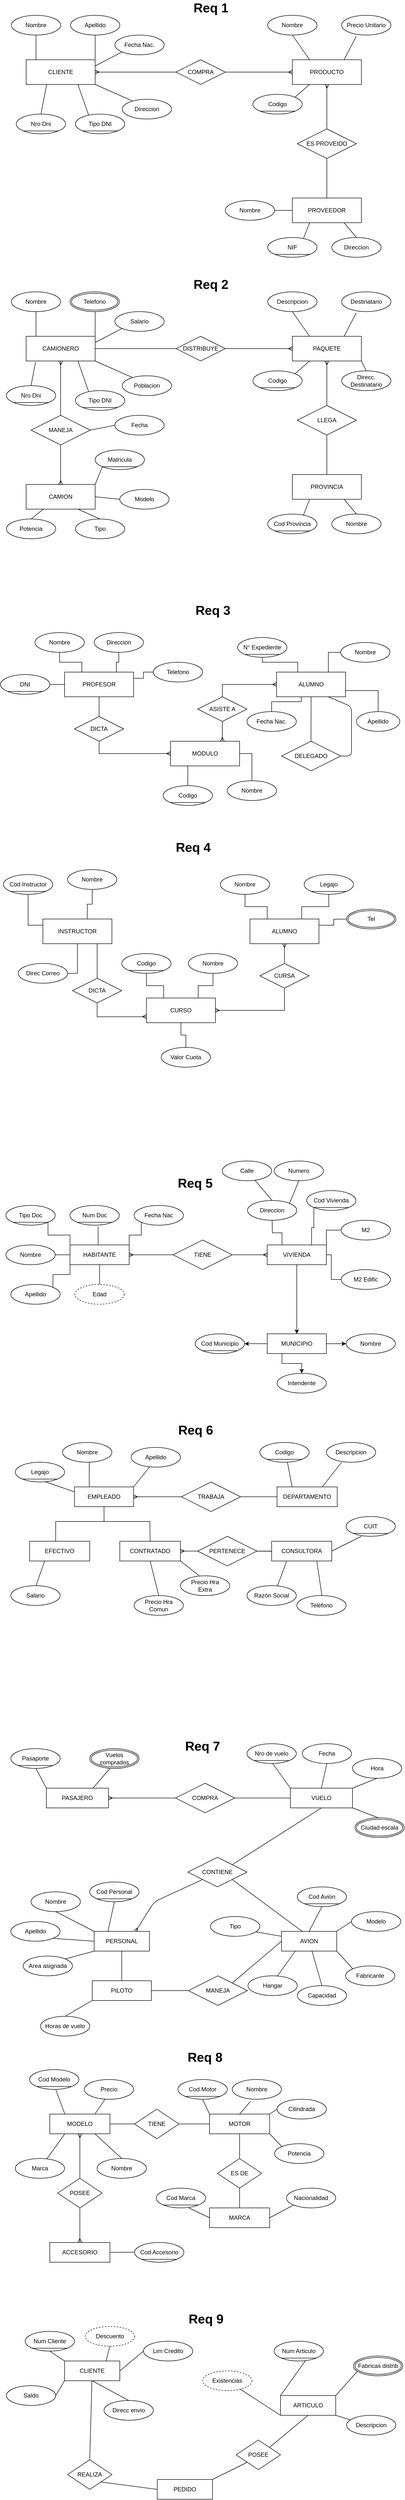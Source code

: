 <mxfile>
    <diagram name="Página-1" id="k-0Oj2JLBfaK-q1ZUJxf">
        <mxGraphModel dx="1013" dy="664" grid="1" gridSize="10" guides="1" tooltips="1" connect="1" arrows="1" fold="1" page="1" pageScale="1" pageWidth="827" pageHeight="1169" math="0" shadow="0">
            <root>
                <mxCell id="0"/>
                <mxCell id="1" parent="0"/>
                <mxCell id="__Xazit7oAMGZoD1hRbR-1" value="&lt;b&gt;&lt;font style=&quot;font-size: 26px;&quot;&gt;Req 3&lt;/font&gt;&lt;/b&gt;" style="text;html=1;align=center;verticalAlign=middle;whiteSpace=wrap;rounded=0;" parent="1" vertex="1">
                    <mxGeometry x="294" y="1230" width="290" height="30" as="geometry"/>
                </mxCell>
                <mxCell id="__Xazit7oAMGZoD1hRbR-14" style="edgeStyle=orthogonalEdgeStyle;rounded=0;orthogonalLoop=1;jettySize=auto;html=1;exitX=0.5;exitY=1;exitDx=0;exitDy=0;entryX=0;entryY=0.5;entryDx=0;entryDy=0;endArrow=ERmany;endFill=0;" parent="1" source="__Xazit7oAMGZoD1hRbR-2" target="__Xazit7oAMGZoD1hRbR-6" edge="1">
                    <mxGeometry relative="1" as="geometry"/>
                </mxCell>
                <mxCell id="__Xazit7oAMGZoD1hRbR-2" value="PROFESOR" style="rounded=0;whiteSpace=wrap;html=1;" parent="1" vertex="1">
                    <mxGeometry x="138" y="1370" width="140" height="50" as="geometry"/>
                </mxCell>
                <mxCell id="__Xazit7oAMGZoD1hRbR-9" style="edgeStyle=orthogonalEdgeStyle;rounded=0;orthogonalLoop=1;jettySize=auto;html=1;exitX=0;exitY=0.5;exitDx=0;exitDy=0;entryX=0.75;entryY=0;entryDx=0;entryDy=0;endArrow=ERmany;endFill=0;startArrow=ERmany;startFill=0;" parent="1" source="__Xazit7oAMGZoD1hRbR-5" target="__Xazit7oAMGZoD1hRbR-6" edge="1">
                    <mxGeometry relative="1" as="geometry"/>
                </mxCell>
                <mxCell id="109" style="edgeStyle=none;html=1;exitX=0.5;exitY=1;exitDx=0;exitDy=0;" parent="1" source="__Xazit7oAMGZoD1hRbR-5" edge="1">
                    <mxGeometry relative="1" as="geometry">
                        <mxPoint x="637.824" y="1520.0" as="targetPoint"/>
                    </mxGeometry>
                </mxCell>
                <mxCell id="__Xazit7oAMGZoD1hRbR-5" value="ALUMNO" style="rounded=0;whiteSpace=wrap;html=1;" parent="1" vertex="1">
                    <mxGeometry x="568" y="1370" width="140" height="50" as="geometry"/>
                </mxCell>
                <mxCell id="__Xazit7oAMGZoD1hRbR-38" style="edgeStyle=orthogonalEdgeStyle;rounded=0;orthogonalLoop=1;jettySize=auto;html=1;exitX=0.25;exitY=1;exitDx=0;exitDy=0;entryX=0.5;entryY=0;entryDx=0;entryDy=0;endArrow=none;endFill=0;" parent="1" source="__Xazit7oAMGZoD1hRbR-6" target="__Xazit7oAMGZoD1hRbR-35" edge="1">
                    <mxGeometry relative="1" as="geometry"/>
                </mxCell>
                <mxCell id="__Xazit7oAMGZoD1hRbR-6" value="&lt;div&gt;MÓDULO&lt;/div&gt;" style="rounded=0;whiteSpace=wrap;html=1;" parent="1" vertex="1">
                    <mxGeometry x="353" y="1510" width="140" height="50" as="geometry"/>
                </mxCell>
                <mxCell id="__Xazit7oAMGZoD1hRbR-15" value="DICTA" style="rhombus;whiteSpace=wrap;html=1;" parent="1" vertex="1">
                    <mxGeometry x="158" y="1460" width="100" height="50" as="geometry"/>
                </mxCell>
                <mxCell id="__Xazit7oAMGZoD1hRbR-17" value="ASISTE A" style="rhombus;whiteSpace=wrap;html=1;" parent="1" vertex="1">
                    <mxGeometry x="408" y="1420" width="100" height="50" as="geometry"/>
                </mxCell>
                <mxCell id="__Xazit7oAMGZoD1hRbR-23" style="edgeStyle=orthogonalEdgeStyle;rounded=0;orthogonalLoop=1;jettySize=auto;html=1;exitX=0.5;exitY=1;exitDx=0;exitDy=0;entryX=0.25;entryY=0;entryDx=0;entryDy=0;endArrow=none;endFill=0;" parent="1" source="__Xazit7oAMGZoD1hRbR-18" target="__Xazit7oAMGZoD1hRbR-2" edge="1">
                    <mxGeometry relative="1" as="geometry"/>
                </mxCell>
                <mxCell id="__Xazit7oAMGZoD1hRbR-18" value="Nombre" style="ellipse;whiteSpace=wrap;html=1;" parent="1" vertex="1">
                    <mxGeometry x="78" y="1290" width="100" height="40" as="geometry"/>
                </mxCell>
                <mxCell id="__Xazit7oAMGZoD1hRbR-22" style="edgeStyle=orthogonalEdgeStyle;rounded=0;orthogonalLoop=1;jettySize=auto;html=1;exitX=0.5;exitY=1;exitDx=0;exitDy=0;entryX=0.75;entryY=0;entryDx=0;entryDy=0;endArrow=none;endFill=0;" parent="1" source="__Xazit7oAMGZoD1hRbR-19" target="__Xazit7oAMGZoD1hRbR-2" edge="1">
                    <mxGeometry relative="1" as="geometry"/>
                </mxCell>
                <mxCell id="__Xazit7oAMGZoD1hRbR-19" value="Direccion" style="ellipse;whiteSpace=wrap;html=1;" parent="1" vertex="1">
                    <mxGeometry x="198" y="1290" width="100" height="40" as="geometry"/>
                </mxCell>
                <mxCell id="__Xazit7oAMGZoD1hRbR-24" style="edgeStyle=orthogonalEdgeStyle;rounded=0;orthogonalLoop=1;jettySize=auto;html=1;exitX=1;exitY=0.5;exitDx=0;exitDy=0;entryX=0;entryY=0.5;entryDx=0;entryDy=0;endArrow=none;endFill=0;" parent="1" source="__Xazit7oAMGZoD1hRbR-20" target="__Xazit7oAMGZoD1hRbR-2" edge="1">
                    <mxGeometry relative="1" as="geometry"/>
                </mxCell>
                <mxCell id="__Xazit7oAMGZoD1hRbR-20" value="DNI" style="ellipse;whiteSpace=wrap;html=1;" parent="1" vertex="1">
                    <mxGeometry x="8" y="1375" width="100" height="40" as="geometry"/>
                </mxCell>
                <mxCell id="__Xazit7oAMGZoD1hRbR-25" style="edgeStyle=orthogonalEdgeStyle;rounded=0;orthogonalLoop=1;jettySize=auto;html=1;exitX=0;exitY=0.5;exitDx=0;exitDy=0;entryX=1;entryY=0.25;entryDx=0;entryDy=0;endArrow=none;endFill=0;" parent="1" source="__Xazit7oAMGZoD1hRbR-21" target="__Xazit7oAMGZoD1hRbR-2" edge="1">
                    <mxGeometry relative="1" as="geometry"/>
                </mxCell>
                <mxCell id="__Xazit7oAMGZoD1hRbR-21" value="Telefono" style="ellipse;whiteSpace=wrap;html=1;" parent="1" vertex="1">
                    <mxGeometry x="318" y="1350" width="100" height="40" as="geometry"/>
                </mxCell>
                <mxCell id="__Xazit7oAMGZoD1hRbR-33" style="edgeStyle=orthogonalEdgeStyle;rounded=0;orthogonalLoop=1;jettySize=auto;html=1;exitX=0;exitY=0.5;exitDx=0;exitDy=0;entryX=0.75;entryY=0;entryDx=0;entryDy=0;endArrow=none;endFill=0;" parent="1" source="__Xazit7oAMGZoD1hRbR-27" target="__Xazit7oAMGZoD1hRbR-5" edge="1">
                    <mxGeometry relative="1" as="geometry"/>
                </mxCell>
                <mxCell id="__Xazit7oAMGZoD1hRbR-27" value="Nombre" style="ellipse;whiteSpace=wrap;html=1;" parent="1" vertex="1">
                    <mxGeometry x="698" y="1310" width="100" height="40" as="geometry"/>
                </mxCell>
                <mxCell id="__Xazit7oAMGZoD1hRbR-28" value="Fecha Nac." style="ellipse;whiteSpace=wrap;html=1;" parent="1" vertex="1">
                    <mxGeometry x="508" y="1450" width="100" height="40" as="geometry"/>
                </mxCell>
                <mxCell id="__Xazit7oAMGZoD1hRbR-32" style="edgeStyle=orthogonalEdgeStyle;rounded=0;orthogonalLoop=1;jettySize=auto;html=1;exitX=0.5;exitY=0;exitDx=0;exitDy=0;entryX=1;entryY=0.75;entryDx=0;entryDy=0;endArrow=none;endFill=0;" parent="1" source="__Xazit7oAMGZoD1hRbR-29" target="__Xazit7oAMGZoD1hRbR-5" edge="1">
                    <mxGeometry relative="1" as="geometry"/>
                </mxCell>
                <mxCell id="__Xazit7oAMGZoD1hRbR-29" value="Apellido" style="ellipse;whiteSpace=wrap;html=1;" parent="1" vertex="1">
                    <mxGeometry x="730" y="1450" width="88" height="40" as="geometry"/>
                </mxCell>
                <mxCell id="__Xazit7oAMGZoD1hRbR-30" value="N° Expediente" style="ellipse;whiteSpace=wrap;html=1;" parent="1" vertex="1">
                    <mxGeometry x="489" y="1300" width="100" height="40" as="geometry"/>
                </mxCell>
                <mxCell id="__Xazit7oAMGZoD1hRbR-31" style="edgeStyle=orthogonalEdgeStyle;rounded=0;orthogonalLoop=1;jettySize=auto;html=1;exitX=0.5;exitY=0;exitDx=0;exitDy=0;entryX=0.357;entryY=1;entryDx=0;entryDy=0;entryPerimeter=0;endArrow=none;endFill=0;" parent="1" source="__Xazit7oAMGZoD1hRbR-28" target="__Xazit7oAMGZoD1hRbR-5" edge="1">
                    <mxGeometry relative="1" as="geometry"/>
                </mxCell>
                <mxCell id="__Xazit7oAMGZoD1hRbR-34" style="edgeStyle=orthogonalEdgeStyle;rounded=0;orthogonalLoop=1;jettySize=auto;html=1;exitX=0.5;exitY=1;exitDx=0;exitDy=0;entryX=0.307;entryY=0;entryDx=0;entryDy=0;entryPerimeter=0;endArrow=none;endFill=0;" parent="1" source="__Xazit7oAMGZoD1hRbR-30" target="__Xazit7oAMGZoD1hRbR-5" edge="1">
                    <mxGeometry relative="1" as="geometry">
                        <Array as="points">
                            <mxPoint x="539" y="1350"/>
                            <mxPoint x="611" y="1350"/>
                        </Array>
                    </mxGeometry>
                </mxCell>
                <mxCell id="__Xazit7oAMGZoD1hRbR-35" value="Codigo" style="ellipse;whiteSpace=wrap;html=1;" parent="1" vertex="1">
                    <mxGeometry x="338" y="1600" width="100" height="40" as="geometry"/>
                </mxCell>
                <mxCell id="__Xazit7oAMGZoD1hRbR-37" style="edgeStyle=orthogonalEdgeStyle;rounded=0;orthogonalLoop=1;jettySize=auto;html=1;entryX=1;entryY=0.5;entryDx=0;entryDy=0;endArrow=none;endFill=0;" parent="1" source="__Xazit7oAMGZoD1hRbR-36" target="__Xazit7oAMGZoD1hRbR-6" edge="1">
                    <mxGeometry relative="1" as="geometry"/>
                </mxCell>
                <mxCell id="__Xazit7oAMGZoD1hRbR-36" value="Nombre" style="ellipse;whiteSpace=wrap;html=1;" parent="1" vertex="1">
                    <mxGeometry x="468" y="1590" width="100" height="40" as="geometry"/>
                </mxCell>
                <mxCell id="__Xazit7oAMGZoD1hRbR-39" value="" style="endArrow=none;html=1;rounded=0;exitX=0;exitY=1;exitDx=0;exitDy=0;entryX=1;entryY=1;entryDx=0;entryDy=0;" parent="1" source="__Xazit7oAMGZoD1hRbR-20" target="__Xazit7oAMGZoD1hRbR-20" edge="1">
                    <mxGeometry width="50" height="50" relative="1" as="geometry">
                        <mxPoint x="38" y="1465" as="sourcePoint"/>
                        <mxPoint x="88" y="1415" as="targetPoint"/>
                    </mxGeometry>
                </mxCell>
                <mxCell id="__Xazit7oAMGZoD1hRbR-40" value="" style="endArrow=none;html=1;rounded=0;exitX=0;exitY=1;exitDx=0;exitDy=0;entryX=1;entryY=1;entryDx=0;entryDy=0;" parent="1" source="__Xazit7oAMGZoD1hRbR-35" target="__Xazit7oAMGZoD1hRbR-35" edge="1">
                    <mxGeometry width="50" height="50" relative="1" as="geometry">
                        <mxPoint x="348" y="1660" as="sourcePoint"/>
                        <mxPoint x="418" y="1660" as="targetPoint"/>
                    </mxGeometry>
                </mxCell>
                <mxCell id="__Xazit7oAMGZoD1hRbR-41" value="" style="endArrow=none;html=1;rounded=0;exitX=0;exitY=1;exitDx=0;exitDy=0;entryX=1;entryY=1;entryDx=0;entryDy=0;" parent="1" source="__Xazit7oAMGZoD1hRbR-30" target="__Xazit7oAMGZoD1hRbR-30" edge="1">
                    <mxGeometry width="50" height="50" relative="1" as="geometry">
                        <mxPoint x="528" y="1349" as="sourcePoint"/>
                        <mxPoint x="598" y="1349" as="targetPoint"/>
                    </mxGeometry>
                </mxCell>
                <mxCell id="__Xazit7oAMGZoD1hRbR-43" value="&lt;b&gt;&lt;font style=&quot;font-size: 26px;&quot;&gt;Req 4&lt;/font&gt;&lt;/b&gt;" style="text;html=1;align=center;verticalAlign=middle;whiteSpace=wrap;rounded=0;" parent="1" vertex="1">
                    <mxGeometry x="254" y="1710" width="290" height="30" as="geometry"/>
                </mxCell>
                <mxCell id="__Xazit7oAMGZoD1hRbR-49" style="edgeStyle=orthogonalEdgeStyle;rounded=0;orthogonalLoop=1;jettySize=auto;html=1;exitX=0.75;exitY=0;exitDx=0;exitDy=0;entryX=0.5;entryY=1;entryDx=0;entryDy=0;endArrow=none;endFill=0;" parent="1" source="__Xazit7oAMGZoD1hRbR-45" target="__Xazit7oAMGZoD1hRbR-48" edge="1">
                    <mxGeometry relative="1" as="geometry">
                        <Array as="points">
                            <mxPoint x="184" y="1870"/>
                            <mxPoint x="184" y="1840"/>
                            <mxPoint x="194" y="1840"/>
                        </Array>
                    </mxGeometry>
                </mxCell>
                <mxCell id="__Xazit7oAMGZoD1hRbR-50" style="edgeStyle=orthogonalEdgeStyle;rounded=0;orthogonalLoop=1;jettySize=auto;html=1;exitX=0;exitY=0.25;exitDx=0;exitDy=0;entryX=0.5;entryY=1;entryDx=0;entryDy=0;endArrow=none;endFill=0;" parent="1" source="__Xazit7oAMGZoD1hRbR-45" target="__Xazit7oAMGZoD1hRbR-46" edge="1">
                    <mxGeometry relative="1" as="geometry"/>
                </mxCell>
                <mxCell id="__Xazit7oAMGZoD1hRbR-51" style="edgeStyle=orthogonalEdgeStyle;rounded=0;orthogonalLoop=1;jettySize=auto;html=1;exitX=0.25;exitY=1;exitDx=0;exitDy=0;entryX=1;entryY=0.5;entryDx=0;entryDy=0;endArrow=none;endFill=0;" parent="1" source="__Xazit7oAMGZoD1hRbR-45" target="__Xazit7oAMGZoD1hRbR-47" edge="1">
                    <mxGeometry relative="1" as="geometry">
                        <Array as="points">
                            <mxPoint x="164" y="1920"/>
                            <mxPoint x="164" y="1980"/>
                        </Array>
                    </mxGeometry>
                </mxCell>
                <mxCell id="__Xazit7oAMGZoD1hRbR-72" style="edgeStyle=orthogonalEdgeStyle;rounded=0;orthogonalLoop=1;jettySize=auto;html=1;exitX=0.75;exitY=1;exitDx=0;exitDy=0;entryX=0;entryY=0.75;entryDx=0;entryDy=0;endArrow=ERmany;endFill=0;" parent="1" target="__Xazit7oAMGZoD1hRbR-60" edge="1">
                    <mxGeometry relative="1" as="geometry">
                        <mxPoint x="184" y="1920" as="sourcePoint"/>
                        <mxPoint x="289" y="2067.5" as="targetPoint"/>
                        <Array as="points">
                            <mxPoint x="204" y="1920"/>
                            <mxPoint x="204" y="2068"/>
                            <mxPoint x="289" y="2068"/>
                        </Array>
                    </mxGeometry>
                </mxCell>
                <mxCell id="__Xazit7oAMGZoD1hRbR-45" value="INSTRUCTOR" style="rounded=0;whiteSpace=wrap;html=1;" parent="1" vertex="1">
                    <mxGeometry x="94" y="1870" width="140" height="50" as="geometry"/>
                </mxCell>
                <mxCell id="__Xazit7oAMGZoD1hRbR-46" value="Cod Instructor" style="ellipse;whiteSpace=wrap;html=1;" parent="1" vertex="1">
                    <mxGeometry x="14" y="1780" width="100" height="40" as="geometry"/>
                </mxCell>
                <mxCell id="__Xazit7oAMGZoD1hRbR-47" value="Direc Correo" style="ellipse;whiteSpace=wrap;html=1;" parent="1" vertex="1">
                    <mxGeometry x="44" y="1960" width="100" height="40" as="geometry"/>
                </mxCell>
                <mxCell id="__Xazit7oAMGZoD1hRbR-48" value="Nombre" style="ellipse;whiteSpace=wrap;html=1;" parent="1" vertex="1">
                    <mxGeometry x="144" y="1770" width="100" height="40" as="geometry"/>
                </mxCell>
                <mxCell id="__Xazit7oAMGZoD1hRbR-62" style="edgeStyle=orthogonalEdgeStyle;rounded=0;orthogonalLoop=1;jettySize=auto;html=1;exitX=0.5;exitY=1;exitDx=0;exitDy=0;entryX=1;entryY=0.5;entryDx=0;entryDy=0;endArrow=ERmany;endFill=0;startArrow=ERmany;startFill=0;" parent="1" source="__Xazit7oAMGZoD1hRbR-52" target="__Xazit7oAMGZoD1hRbR-60" edge="1">
                    <mxGeometry relative="1" as="geometry"/>
                </mxCell>
                <mxCell id="__Xazit7oAMGZoD1hRbR-52" value="ALUMNO" style="rounded=0;whiteSpace=wrap;html=1;" parent="1" vertex="1">
                    <mxGeometry x="514" y="1870" width="140" height="50" as="geometry"/>
                </mxCell>
                <mxCell id="__Xazit7oAMGZoD1hRbR-57" style="edgeStyle=orthogonalEdgeStyle;rounded=0;orthogonalLoop=1;jettySize=auto;html=1;exitX=0.5;exitY=1;exitDx=0;exitDy=0;entryX=0.25;entryY=0;entryDx=0;entryDy=0;endArrow=none;endFill=0;" parent="1" source="__Xazit7oAMGZoD1hRbR-54" target="__Xazit7oAMGZoD1hRbR-52" edge="1">
                    <mxGeometry relative="1" as="geometry"/>
                </mxCell>
                <mxCell id="__Xazit7oAMGZoD1hRbR-54" value="Nombre" style="ellipse;whiteSpace=wrap;html=1;" parent="1" vertex="1">
                    <mxGeometry x="454" y="1780" width="100" height="40" as="geometry"/>
                </mxCell>
                <mxCell id="__Xazit7oAMGZoD1hRbR-58" style="edgeStyle=orthogonalEdgeStyle;rounded=0;orthogonalLoop=1;jettySize=auto;html=1;exitX=0.5;exitY=1;exitDx=0;exitDy=0;entryX=0.75;entryY=0;entryDx=0;entryDy=0;endArrow=none;endFill=0;" parent="1" source="__Xazit7oAMGZoD1hRbR-55" target="__Xazit7oAMGZoD1hRbR-52" edge="1">
                    <mxGeometry relative="1" as="geometry"/>
                </mxCell>
                <mxCell id="__Xazit7oAMGZoD1hRbR-55" value="Legajo" style="ellipse;whiteSpace=wrap;html=1;" parent="1" vertex="1">
                    <mxGeometry x="624" y="1780" width="100" height="40" as="geometry"/>
                </mxCell>
                <mxCell id="__Xazit7oAMGZoD1hRbR-59" style="edgeStyle=orthogonalEdgeStyle;rounded=0;orthogonalLoop=1;jettySize=auto;html=1;exitX=0;exitY=0.5;exitDx=0;exitDy=0;entryX=1;entryY=0.25;entryDx=0;entryDy=0;endArrow=none;endFill=0;" parent="1" target="__Xazit7oAMGZoD1hRbR-52" edge="1">
                    <mxGeometry relative="1" as="geometry">
                        <mxPoint x="714" y="1870.0" as="sourcePoint"/>
                    </mxGeometry>
                </mxCell>
                <mxCell id="__Xazit7oAMGZoD1hRbR-74" style="edgeStyle=orthogonalEdgeStyle;rounded=0;orthogonalLoop=1;jettySize=auto;html=1;exitX=0.5;exitY=1;exitDx=0;exitDy=0;entryX=0.5;entryY=0;entryDx=0;entryDy=0;endArrow=none;endFill=0;" parent="1" source="__Xazit7oAMGZoD1hRbR-60" target="__Xazit7oAMGZoD1hRbR-65" edge="1">
                    <mxGeometry relative="1" as="geometry"/>
                </mxCell>
                <mxCell id="__Xazit7oAMGZoD1hRbR-60" value="CURSO" style="rounded=0;whiteSpace=wrap;html=1;" parent="1" vertex="1">
                    <mxGeometry x="304" y="2030" width="140" height="50" as="geometry"/>
                </mxCell>
                <mxCell id="__Xazit7oAMGZoD1hRbR-67" style="edgeStyle=orthogonalEdgeStyle;rounded=0;orthogonalLoop=1;jettySize=auto;html=1;exitX=0.5;exitY=1;exitDx=0;exitDy=0;entryX=0.25;entryY=0;entryDx=0;entryDy=0;endArrow=none;endFill=0;" parent="1" source="__Xazit7oAMGZoD1hRbR-63" target="__Xazit7oAMGZoD1hRbR-60" edge="1">
                    <mxGeometry relative="1" as="geometry"/>
                </mxCell>
                <mxCell id="__Xazit7oAMGZoD1hRbR-63" value="Codigo" style="ellipse;whiteSpace=wrap;html=1;" parent="1" vertex="1">
                    <mxGeometry x="254" y="1940" width="100" height="40" as="geometry"/>
                </mxCell>
                <mxCell id="__Xazit7oAMGZoD1hRbR-66" style="edgeStyle=orthogonalEdgeStyle;rounded=0;orthogonalLoop=1;jettySize=auto;html=1;exitX=0.5;exitY=1;exitDx=0;exitDy=0;entryX=0.75;entryY=0;entryDx=0;entryDy=0;endArrow=none;endFill=0;" parent="1" source="__Xazit7oAMGZoD1hRbR-64" target="__Xazit7oAMGZoD1hRbR-60" edge="1">
                    <mxGeometry relative="1" as="geometry"/>
                </mxCell>
                <mxCell id="__Xazit7oAMGZoD1hRbR-64" value="Nombre" style="ellipse;whiteSpace=wrap;html=1;" parent="1" vertex="1">
                    <mxGeometry x="389" y="1940" width="100" height="40" as="geometry"/>
                </mxCell>
                <mxCell id="__Xazit7oAMGZoD1hRbR-65" value="Valor Cuota" style="ellipse;whiteSpace=wrap;html=1;" parent="1" vertex="1">
                    <mxGeometry x="334" y="2130" width="100" height="40" as="geometry"/>
                </mxCell>
                <mxCell id="__Xazit7oAMGZoD1hRbR-69" value="DICTA" style="rhombus;whiteSpace=wrap;html=1;" parent="1" vertex="1">
                    <mxGeometry x="154" y="1990" width="100" height="50" as="geometry"/>
                </mxCell>
                <mxCell id="__Xazit7oAMGZoD1hRbR-71" value="CURSA" style="rhombus;whiteSpace=wrap;html=1;" parent="1" vertex="1">
                    <mxGeometry x="534" y="1960" width="100" height="50" as="geometry"/>
                </mxCell>
                <mxCell id="__Xazit7oAMGZoD1hRbR-75" value="" style="endArrow=none;html=1;rounded=0;exitX=0;exitY=1;exitDx=0;exitDy=0;entryX=1;entryY=1;entryDx=0;entryDy=0;" parent="1" source="__Xazit7oAMGZoD1hRbR-46" target="__Xazit7oAMGZoD1hRbR-46" edge="1">
                    <mxGeometry width="50" height="50" relative="1" as="geometry">
                        <mxPoint x="384" y="1810" as="sourcePoint"/>
                        <mxPoint x="434" y="1760" as="targetPoint"/>
                    </mxGeometry>
                </mxCell>
                <mxCell id="__Xazit7oAMGZoD1hRbR-76" value="" style="endArrow=none;html=1;rounded=0;entryX=1;entryY=1;entryDx=0;entryDy=0;exitX=0;exitY=1;exitDx=0;exitDy=0;" parent="1" source="__Xazit7oAMGZoD1hRbR-55" target="__Xazit7oAMGZoD1hRbR-55" edge="1">
                    <mxGeometry width="50" height="50" relative="1" as="geometry">
                        <mxPoint x="384" y="1810" as="sourcePoint"/>
                        <mxPoint x="434" y="1760" as="targetPoint"/>
                    </mxGeometry>
                </mxCell>
                <mxCell id="__Xazit7oAMGZoD1hRbR-77" value="" style="endArrow=none;html=1;rounded=0;exitX=0;exitY=1;exitDx=0;exitDy=0;entryX=1;entryY=1;entryDx=0;entryDy=0;" parent="1" source="__Xazit7oAMGZoD1hRbR-63" target="__Xazit7oAMGZoD1hRbR-63" edge="1">
                    <mxGeometry width="50" height="50" relative="1" as="geometry">
                        <mxPoint x="284" y="1925" as="sourcePoint"/>
                        <mxPoint x="334" y="1875" as="targetPoint"/>
                    </mxGeometry>
                </mxCell>
                <mxCell id="__Xazit7oAMGZoD1hRbR-80" value="&lt;b&gt;&lt;font style=&quot;font-size: 26px;&quot;&gt;Req 5&lt;/font&gt;&lt;/b&gt;" style="text;html=1;align=center;verticalAlign=middle;whiteSpace=wrap;rounded=0;" parent="1" vertex="1">
                    <mxGeometry x="258" y="2390" width="290" height="30" as="geometry"/>
                </mxCell>
                <mxCell id="__Xazit7oAMGZoD1hRbR-85" style="edgeStyle=orthogonalEdgeStyle;rounded=0;orthogonalLoop=1;jettySize=auto;html=1;exitX=1;exitY=0.5;exitDx=0;exitDy=0;endArrow=ERmany;endFill=0;startArrow=ERmany;startFill=0;" parent="1" source="__Xazit7oAMGZoD1hRbR-81" target="__Xazit7oAMGZoD1hRbR-83" edge="1">
                    <mxGeometry relative="1" as="geometry"/>
                </mxCell>
                <mxCell id="__Xazit7oAMGZoD1hRbR-95" style="edgeStyle=orthogonalEdgeStyle;rounded=0;orthogonalLoop=1;jettySize=auto;html=1;exitX=0;exitY=0;exitDx=0;exitDy=0;entryX=1;entryY=1;entryDx=0;entryDy=0;endArrow=none;endFill=0;" parent="1" source="__Xazit7oAMGZoD1hRbR-81" target="__Xazit7oAMGZoD1hRbR-88" edge="1">
                    <mxGeometry relative="1" as="geometry"/>
                </mxCell>
                <mxCell id="__Xazit7oAMGZoD1hRbR-96" style="edgeStyle=orthogonalEdgeStyle;rounded=0;orthogonalLoop=1;jettySize=auto;html=1;exitX=0;exitY=0.5;exitDx=0;exitDy=0;entryX=1;entryY=0.5;entryDx=0;entryDy=0;endArrow=none;endFill=0;" parent="1" source="__Xazit7oAMGZoD1hRbR-81" target="__Xazit7oAMGZoD1hRbR-90" edge="1">
                    <mxGeometry relative="1" as="geometry"/>
                </mxCell>
                <mxCell id="__Xazit7oAMGZoD1hRbR-97" style="edgeStyle=orthogonalEdgeStyle;rounded=0;orthogonalLoop=1;jettySize=auto;html=1;exitX=0;exitY=1;exitDx=0;exitDy=0;entryX=1;entryY=0;entryDx=0;entryDy=0;endArrow=none;endFill=0;" parent="1" source="__Xazit7oAMGZoD1hRbR-81" target="__Xazit7oAMGZoD1hRbR-91" edge="1">
                    <mxGeometry relative="1" as="geometry"/>
                </mxCell>
                <mxCell id="__Xazit7oAMGZoD1hRbR-98" style="edgeStyle=orthogonalEdgeStyle;rounded=0;orthogonalLoop=1;jettySize=auto;html=1;exitX=0.5;exitY=1;exitDx=0;exitDy=0;entryX=0.5;entryY=0;entryDx=0;entryDy=0;endArrow=none;endFill=0;" parent="1" source="__Xazit7oAMGZoD1hRbR-81" edge="1">
                    <mxGeometry relative="1" as="geometry">
                        <mxPoint x="209" y="2610.0" as="targetPoint"/>
                    </mxGeometry>
                </mxCell>
                <mxCell id="__Xazit7oAMGZoD1hRbR-100" style="edgeStyle=orthogonalEdgeStyle;rounded=0;orthogonalLoop=1;jettySize=auto;html=1;exitX=1;exitY=0;exitDx=0;exitDy=0;entryX=0;entryY=1;entryDx=0;entryDy=0;endArrow=none;endFill=0;" parent="1" source="__Xazit7oAMGZoD1hRbR-81" target="__Xazit7oAMGZoD1hRbR-92" edge="1">
                    <mxGeometry relative="1" as="geometry"/>
                </mxCell>
                <mxCell id="__Xazit7oAMGZoD1hRbR-81" value="HABITANTE" style="rounded=0;whiteSpace=wrap;html=1;" parent="1" vertex="1">
                    <mxGeometry x="149" y="2530" width="120" height="40" as="geometry"/>
                </mxCell>
                <mxCell id="__Xazit7oAMGZoD1hRbR-114" style="edgeStyle=orthogonalEdgeStyle;rounded=0;orthogonalLoop=1;jettySize=auto;html=1;exitX=0;exitY=0.5;exitDx=0;exitDy=0;entryX=1;entryY=0.5;entryDx=0;entryDy=0;" parent="1" source="__Xazit7oAMGZoD1hRbR-82" target="__Xazit7oAMGZoD1hRbR-113" edge="1">
                    <mxGeometry relative="1" as="geometry"/>
                </mxCell>
                <mxCell id="__Xazit7oAMGZoD1hRbR-115" style="edgeStyle=orthogonalEdgeStyle;rounded=0;orthogonalLoop=1;jettySize=auto;html=1;exitX=1;exitY=0.5;exitDx=0;exitDy=0;entryX=0;entryY=0.5;entryDx=0;entryDy=0;" parent="1" source="__Xazit7oAMGZoD1hRbR-82" target="__Xazit7oAMGZoD1hRbR-112" edge="1">
                    <mxGeometry relative="1" as="geometry"/>
                </mxCell>
                <mxCell id="__Xazit7oAMGZoD1hRbR-116" style="edgeStyle=orthogonalEdgeStyle;rounded=0;orthogonalLoop=1;jettySize=auto;html=1;exitX=0.25;exitY=1;exitDx=0;exitDy=0;entryX=0.5;entryY=0;entryDx=0;entryDy=0;" parent="1" source="__Xazit7oAMGZoD1hRbR-82" target="__Xazit7oAMGZoD1hRbR-111" edge="1">
                    <mxGeometry relative="1" as="geometry"/>
                </mxCell>
                <mxCell id="__Xazit7oAMGZoD1hRbR-82" value="MUNICIPIO" style="rounded=0;whiteSpace=wrap;html=1;" parent="1" vertex="1">
                    <mxGeometry x="549" y="2710" width="120" height="40" as="geometry"/>
                </mxCell>
                <mxCell id="__Xazit7oAMGZoD1hRbR-86" style="edgeStyle=orthogonalEdgeStyle;rounded=0;orthogonalLoop=1;jettySize=auto;html=1;exitX=0.5;exitY=1;exitDx=0;exitDy=0;" parent="1" source="__Xazit7oAMGZoD1hRbR-83" target="__Xazit7oAMGZoD1hRbR-82" edge="1">
                    <mxGeometry relative="1" as="geometry"/>
                </mxCell>
                <mxCell id="__Xazit7oAMGZoD1hRbR-101" style="edgeStyle=orthogonalEdgeStyle;rounded=0;orthogonalLoop=1;jettySize=auto;html=1;exitX=0.25;exitY=0;exitDx=0;exitDy=0;endArrow=none;endFill=0;" parent="1" source="__Xazit7oAMGZoD1hRbR-83" edge="1">
                    <mxGeometry relative="1" as="geometry">
                        <mxPoint x="559" y="2480" as="targetPoint"/>
                    </mxGeometry>
                </mxCell>
                <mxCell id="__Xazit7oAMGZoD1hRbR-105" style="edgeStyle=orthogonalEdgeStyle;rounded=0;orthogonalLoop=1;jettySize=auto;html=1;exitX=0.75;exitY=0;exitDx=0;exitDy=0;entryX=0;entryY=1;entryDx=0;entryDy=0;endArrow=none;endFill=0;" parent="1" source="__Xazit7oAMGZoD1hRbR-83" target="__Xazit7oAMGZoD1hRbR-103" edge="1">
                    <mxGeometry relative="1" as="geometry"/>
                </mxCell>
                <mxCell id="__Xazit7oAMGZoD1hRbR-106" style="edgeStyle=orthogonalEdgeStyle;rounded=0;orthogonalLoop=1;jettySize=auto;html=1;exitX=1;exitY=0.5;exitDx=0;exitDy=0;entryX=0;entryY=0.5;entryDx=0;entryDy=0;endArrow=none;endFill=0;" parent="1" source="__Xazit7oAMGZoD1hRbR-83" target="__Xazit7oAMGZoD1hRbR-104" edge="1">
                    <mxGeometry relative="1" as="geometry">
                        <Array as="points">
                            <mxPoint x="679" y="2550"/>
                            <mxPoint x="679" y="2600"/>
                        </Array>
                    </mxGeometry>
                </mxCell>
                <mxCell id="__Xazit7oAMGZoD1hRbR-109" style="edgeStyle=orthogonalEdgeStyle;rounded=0;orthogonalLoop=1;jettySize=auto;html=1;exitX=1;exitY=0;exitDx=0;exitDy=0;entryX=0;entryY=0.5;entryDx=0;entryDy=0;endArrow=none;endFill=0;" parent="1" source="__Xazit7oAMGZoD1hRbR-83" target="__Xazit7oAMGZoD1hRbR-108" edge="1">
                    <mxGeometry relative="1" as="geometry"/>
                </mxCell>
                <mxCell id="__Xazit7oAMGZoD1hRbR-83" value="VIVIENDA" style="rounded=0;whiteSpace=wrap;html=1;" parent="1" vertex="1">
                    <mxGeometry x="549" y="2530" width="120" height="40" as="geometry"/>
                </mxCell>
                <mxCell id="__Xazit7oAMGZoD1hRbR-88" value="Tipo Doc" style="ellipse;whiteSpace=wrap;html=1;" parent="1" vertex="1">
                    <mxGeometry x="19" y="2450" width="100" height="40" as="geometry"/>
                </mxCell>
                <mxCell id="__Xazit7oAMGZoD1hRbR-89" value="Num Doc" style="ellipse;whiteSpace=wrap;html=1;" parent="1" vertex="1">
                    <mxGeometry x="149" y="2450" width="100" height="40" as="geometry"/>
                </mxCell>
                <mxCell id="__Xazit7oAMGZoD1hRbR-90" value="Nombre" style="ellipse;whiteSpace=wrap;html=1;" parent="1" vertex="1">
                    <mxGeometry x="19" y="2530" width="100" height="40" as="geometry"/>
                </mxCell>
                <mxCell id="__Xazit7oAMGZoD1hRbR-91" value="Apellido" style="ellipse;whiteSpace=wrap;html=1;" parent="1" vertex="1">
                    <mxGeometry x="29" y="2610" width="100" height="40" as="geometry"/>
                </mxCell>
                <mxCell id="__Xazit7oAMGZoD1hRbR-92" value="Fecha Nac" style="ellipse;whiteSpace=wrap;html=1;" parent="1" vertex="1">
                    <mxGeometry x="279" y="2450" width="100" height="40" as="geometry"/>
                </mxCell>
                <mxCell id="__Xazit7oAMGZoD1hRbR-99" style="edgeStyle=orthogonalEdgeStyle;rounded=0;orthogonalLoop=1;jettySize=auto;html=1;exitX=0.5;exitY=0;exitDx=0;exitDy=0;entryX=0.57;entryY=1.075;entryDx=0;entryDy=0;entryPerimeter=0;endArrow=none;endFill=0;" parent="1" source="__Xazit7oAMGZoD1hRbR-81" target="__Xazit7oAMGZoD1hRbR-89" edge="1">
                    <mxGeometry relative="1" as="geometry"/>
                </mxCell>
                <mxCell id="328" style="edgeStyle=none;html=1;exitX=0.5;exitY=0;exitDx=0;exitDy=0;startArrow=none;startFill=0;endArrow=none;endFill=0;" edge="1" parent="1" source="__Xazit7oAMGZoD1hRbR-102" target="326">
                    <mxGeometry relative="1" as="geometry"/>
                </mxCell>
                <mxCell id="329" style="edgeStyle=none;html=1;exitX=1;exitY=0;exitDx=0;exitDy=0;entryX=0.5;entryY=1;entryDx=0;entryDy=0;startArrow=none;startFill=0;endArrow=none;endFill=0;" edge="1" parent="1" source="__Xazit7oAMGZoD1hRbR-102" target="327">
                    <mxGeometry relative="1" as="geometry"/>
                </mxCell>
                <mxCell id="__Xazit7oAMGZoD1hRbR-102" value="Direccion" style="ellipse;whiteSpace=wrap;html=1;" parent="1" vertex="1">
                    <mxGeometry x="509" y="2440" width="100" height="40" as="geometry"/>
                </mxCell>
                <mxCell id="__Xazit7oAMGZoD1hRbR-103" value="Cod Vivienda" style="ellipse;whiteSpace=wrap;html=1;" parent="1" vertex="1">
                    <mxGeometry x="629" y="2420" width="100" height="40" as="geometry"/>
                </mxCell>
                <mxCell id="__Xazit7oAMGZoD1hRbR-104" value="M2 Edific" style="ellipse;whiteSpace=wrap;html=1;" parent="1" vertex="1">
                    <mxGeometry x="699" y="2580" width="100" height="40" as="geometry"/>
                </mxCell>
                <mxCell id="__Xazit7oAMGZoD1hRbR-108" value="M2" style="ellipse;whiteSpace=wrap;html=1;" parent="1" vertex="1">
                    <mxGeometry x="699" y="2480" width="100" height="40" as="geometry"/>
                </mxCell>
                <mxCell id="__Xazit7oAMGZoD1hRbR-111" value="Intendente" style="ellipse;whiteSpace=wrap;html=1;" parent="1" vertex="1">
                    <mxGeometry x="569" y="2790" width="100" height="40" as="geometry"/>
                </mxCell>
                <mxCell id="__Xazit7oAMGZoD1hRbR-112" value="Nombre" style="ellipse;whiteSpace=wrap;html=1;" parent="1" vertex="1">
                    <mxGeometry x="709" y="2710" width="100" height="40" as="geometry"/>
                </mxCell>
                <mxCell id="__Xazit7oAMGZoD1hRbR-113" value="Cod Municipio" style="ellipse;whiteSpace=wrap;html=1;" parent="1" vertex="1">
                    <mxGeometry x="403" y="2710" width="100" height="40" as="geometry"/>
                </mxCell>
                <mxCell id="__Xazit7oAMGZoD1hRbR-117" value="" style="endArrow=none;html=1;rounded=0;entryX=1;entryY=1;entryDx=0;entryDy=0;exitX=0;exitY=1;exitDx=0;exitDy=0;" parent="1" source="__Xazit7oAMGZoD1hRbR-113" target="__Xazit7oAMGZoD1hRbR-113" edge="1">
                    <mxGeometry width="50" height="50" relative="1" as="geometry">
                        <mxPoint x="379" y="2760" as="sourcePoint"/>
                        <mxPoint x="429" y="2710" as="targetPoint"/>
                        <Array as="points"/>
                    </mxGeometry>
                </mxCell>
                <mxCell id="__Xazit7oAMGZoD1hRbR-119" value="" style="endArrow=none;html=1;rounded=0;entryX=1;entryY=1;entryDx=0;entryDy=0;exitX=0;exitY=1;exitDx=0;exitDy=0;" parent="1" source="__Xazit7oAMGZoD1hRbR-88" target="__Xazit7oAMGZoD1hRbR-88" edge="1">
                    <mxGeometry width="50" height="50" relative="1" as="geometry">
                        <mxPoint x="39" y="2480" as="sourcePoint"/>
                        <mxPoint x="109" y="2480" as="targetPoint"/>
                    </mxGeometry>
                </mxCell>
                <mxCell id="__Xazit7oAMGZoD1hRbR-120" value="" style="endArrow=none;html=1;rounded=0;entryX=1;entryY=1;entryDx=0;entryDy=0;exitX=0;exitY=1;exitDx=0;exitDy=0;" parent="1" source="__Xazit7oAMGZoD1hRbR-89" target="__Xazit7oAMGZoD1hRbR-89" edge="1">
                    <mxGeometry width="50" height="50" relative="1" as="geometry">
                        <mxPoint x="444" y="2784" as="sourcePoint"/>
                        <mxPoint x="514" y="2784" as="targetPoint"/>
                    </mxGeometry>
                </mxCell>
                <mxCell id="__Xazit7oAMGZoD1hRbR-121" value="" style="endArrow=none;html=1;rounded=0;entryX=1;entryY=1;entryDx=0;entryDy=0;exitX=0;exitY=1;exitDx=0;exitDy=0;" parent="1" source="__Xazit7oAMGZoD1hRbR-103" target="__Xazit7oAMGZoD1hRbR-103" edge="1">
                    <mxGeometry width="50" height="50" relative="1" as="geometry">
                        <mxPoint x="454" y="2794" as="sourcePoint"/>
                        <mxPoint x="524" y="2794" as="targetPoint"/>
                    </mxGeometry>
                </mxCell>
                <mxCell id="2" value="&lt;b&gt;&lt;font style=&quot;font-size: 26px;&quot;&gt;Req 1&lt;/font&gt;&lt;/b&gt;" style="text;html=1;align=center;verticalAlign=middle;whiteSpace=wrap;rounded=0;" parent="1" vertex="1">
                    <mxGeometry x="290" y="10" width="290" height="30" as="geometry"/>
                </mxCell>
                <mxCell id="6" style="edgeStyle=none;html=1;exitX=1;exitY=0.5;exitDx=0;exitDy=0;entryX=0;entryY=0.5;entryDx=0;entryDy=0;endArrow=ERmany;endFill=0;startArrow=none;startFill=0;" parent="1" source="8" target="4" edge="1">
                    <mxGeometry relative="1" as="geometry"/>
                </mxCell>
                <mxCell id="23" style="edgeStyle=none;html=1;exitX=0.75;exitY=1;exitDx=0;exitDy=0;entryX=0.267;entryY=0.046;entryDx=0;entryDy=0;entryPerimeter=0;startArrow=none;startFill=0;endArrow=none;endFill=0;" parent="1" source="3" target="22" edge="1">
                    <mxGeometry relative="1" as="geometry"/>
                </mxCell>
                <mxCell id="24" style="edgeStyle=none;html=1;exitX=1;exitY=1;exitDx=0;exitDy=0;startArrow=none;startFill=0;endArrow=none;endFill=0;entryX=0.208;entryY=0.088;entryDx=0;entryDy=0;entryPerimeter=0;" parent="1" source="3" target="26" edge="1">
                    <mxGeometry relative="1" as="geometry">
                        <mxPoint x="280" y="210" as="targetPoint"/>
                    </mxGeometry>
                </mxCell>
                <mxCell id="27" style="edgeStyle=none;html=1;exitX=1;exitY=0.25;exitDx=0;exitDy=0;entryX=0;entryY=1;entryDx=0;entryDy=0;startArrow=none;startFill=0;endArrow=none;endFill=0;" parent="1" source="3" target="25" edge="1">
                    <mxGeometry relative="1" as="geometry"/>
                </mxCell>
                <mxCell id="3" value="CLIENTE" style="rounded=0;whiteSpace=wrap;html=1;" parent="1" vertex="1">
                    <mxGeometry x="60" y="130" width="140" height="50" as="geometry"/>
                </mxCell>
                <mxCell id="7" style="edgeStyle=none;html=1;exitX=0.5;exitY=1;exitDx=0;exitDy=0;entryX=0.5;entryY=0;entryDx=0;entryDy=0;startArrow=none;startFill=0;endArrow=none;endFill=0;" parent="1" source="11" target="5" edge="1">
                    <mxGeometry relative="1" as="geometry"/>
                </mxCell>
                <mxCell id="30" style="edgeStyle=none;html=1;exitX=0.25;exitY=0;exitDx=0;exitDy=0;entryX=0.5;entryY=1;entryDx=0;entryDy=0;startArrow=none;startFill=0;endArrow=none;endFill=0;" parent="1" source="4" target="29" edge="1">
                    <mxGeometry relative="1" as="geometry"/>
                </mxCell>
                <mxCell id="32" style="edgeStyle=none;html=1;exitX=0.25;exitY=1;exitDx=0;exitDy=0;entryX=1;entryY=0;entryDx=0;entryDy=0;startArrow=none;startFill=0;endArrow=none;endFill=0;" parent="1" source="4" target="31" edge="1">
                    <mxGeometry relative="1" as="geometry"/>
                </mxCell>
                <mxCell id="34" style="edgeStyle=none;html=1;exitX=0.75;exitY=0;exitDx=0;exitDy=0;entryX=0.295;entryY=1.069;entryDx=0;entryDy=0;entryPerimeter=0;startArrow=none;startFill=0;endArrow=none;endFill=0;" parent="1" source="4" target="33" edge="1">
                    <mxGeometry relative="1" as="geometry"/>
                </mxCell>
                <mxCell id="4" value="PRODUCTO" style="rounded=0;whiteSpace=wrap;html=1;" parent="1" vertex="1">
                    <mxGeometry x="600" y="130" width="140" height="50" as="geometry"/>
                </mxCell>
                <mxCell id="40" style="edgeStyle=none;html=1;exitX=0;exitY=0.5;exitDx=0;exitDy=0;startArrow=none;startFill=0;endArrow=none;endFill=0;entryX=1;entryY=0.5;entryDx=0;entryDy=0;" parent="1" source="5" target="39" edge="1">
                    <mxGeometry relative="1" as="geometry">
                        <mxPoint x="570" y="434.826" as="targetPoint"/>
                    </mxGeometry>
                </mxCell>
                <mxCell id="42" style="edgeStyle=none;html=1;exitX=0.25;exitY=1;exitDx=0;exitDy=0;entryX=0.725;entryY=0.055;entryDx=0;entryDy=0;entryPerimeter=0;startArrow=none;startFill=0;endArrow=none;endFill=0;" parent="1" source="5" target="41" edge="1">
                    <mxGeometry relative="1" as="geometry"/>
                </mxCell>
                <mxCell id="44" style="edgeStyle=none;html=1;exitX=0.75;exitY=1;exitDx=0;exitDy=0;entryX=0.5;entryY=0;entryDx=0;entryDy=0;startArrow=none;startFill=0;endArrow=none;endFill=0;" parent="1" source="5" target="43" edge="1">
                    <mxGeometry relative="1" as="geometry"/>
                </mxCell>
                <mxCell id="5" value="PROVEEDOR" style="rounded=0;whiteSpace=wrap;html=1;" parent="1" vertex="1">
                    <mxGeometry x="600" y="410" width="140" height="50" as="geometry"/>
                </mxCell>
                <mxCell id="9" value="" style="edgeStyle=none;html=1;exitX=1;exitY=0.5;exitDx=0;exitDy=0;entryX=0;entryY=0.5;entryDx=0;entryDy=0;endArrow=none;endFill=0;startArrow=ERmany;startFill=0;" parent="1" source="3" target="8" edge="1">
                    <mxGeometry relative="1" as="geometry">
                        <mxPoint x="200" y="105" as="sourcePoint"/>
                        <mxPoint x="440" y="105" as="targetPoint"/>
                    </mxGeometry>
                </mxCell>
                <mxCell id="8" value="COMPRA" style="rhombus;whiteSpace=wrap;html=1;" parent="1" vertex="1">
                    <mxGeometry x="364" y="130" width="100" height="50" as="geometry"/>
                </mxCell>
                <mxCell id="13" value="" style="edgeStyle=none;html=1;exitX=0.5;exitY=1;exitDx=0;exitDy=0;entryX=0.5;entryY=0;entryDx=0;entryDy=0;startArrow=ERmany;startFill=0;endArrow=none;endFill=0;" parent="1" source="4" target="11" edge="1">
                    <mxGeometry relative="1" as="geometry">
                        <mxPoint x="670" y="130" as="sourcePoint"/>
                        <mxPoint x="670" y="410" as="targetPoint"/>
                    </mxGeometry>
                </mxCell>
                <mxCell id="11" value="ES PROVEIDO" style="rhombus;whiteSpace=wrap;html=1;" parent="1" vertex="1">
                    <mxGeometry x="610" y="270" width="120" height="60" as="geometry"/>
                </mxCell>
                <mxCell id="16" style="edgeStyle=none;html=1;exitX=0.5;exitY=1;exitDx=0;exitDy=0;startArrow=none;startFill=0;endArrow=none;endFill=0;" parent="1" source="15" edge="1">
                    <mxGeometry relative="1" as="geometry">
                        <mxPoint x="80" y="130" as="targetPoint"/>
                    </mxGeometry>
                </mxCell>
                <mxCell id="15" value="Nombre" style="ellipse;whiteSpace=wrap;html=1;" parent="1" vertex="1">
                    <mxGeometry x="30" y="40" width="100" height="40" as="geometry"/>
                </mxCell>
                <mxCell id="18" style="edgeStyle=none;html=1;exitX=0.5;exitY=1;exitDx=0;exitDy=0;entryX=1;entryY=0;entryDx=0;entryDy=0;startArrow=none;startFill=0;endArrow=none;endFill=0;" parent="1" source="17" target="3" edge="1">
                    <mxGeometry relative="1" as="geometry"/>
                </mxCell>
                <mxCell id="17" value="Apellido" style="ellipse;whiteSpace=wrap;html=1;" parent="1" vertex="1">
                    <mxGeometry x="150" y="40" width="100" height="40" as="geometry"/>
                </mxCell>
                <mxCell id="21" style="edgeStyle=none;html=1;exitX=0.5;exitY=0;exitDx=0;exitDy=0;entryX=0.298;entryY=1.003;entryDx=0;entryDy=0;entryPerimeter=0;startArrow=none;startFill=0;endArrow=none;endFill=0;" parent="1" source="19" target="3" edge="1">
                    <mxGeometry relative="1" as="geometry"/>
                </mxCell>
                <mxCell id="19" value="Nro Dni" style="ellipse;whiteSpace=wrap;html=1;" parent="1" vertex="1">
                    <mxGeometry x="40" y="240" width="100" height="40" as="geometry"/>
                </mxCell>
                <mxCell id="22" value="Tipo DNI" style="ellipse;whiteSpace=wrap;html=1;" parent="1" vertex="1">
                    <mxGeometry x="160" y="240" width="100" height="40" as="geometry"/>
                </mxCell>
                <mxCell id="25" value="Fecha Nac." style="ellipse;whiteSpace=wrap;html=1;" parent="1" vertex="1">
                    <mxGeometry x="240" y="80" width="100" height="40" as="geometry"/>
                </mxCell>
                <mxCell id="26" value="Direccion" style="ellipse;whiteSpace=wrap;html=1;" parent="1" vertex="1">
                    <mxGeometry x="255" y="210" width="100" height="40" as="geometry"/>
                </mxCell>
                <mxCell id="29" value="Nombre" style="ellipse;whiteSpace=wrap;html=1;" parent="1" vertex="1">
                    <mxGeometry x="550" y="40" width="100" height="40" as="geometry"/>
                </mxCell>
                <mxCell id="31" value="Codigo" style="ellipse;whiteSpace=wrap;html=1;" parent="1" vertex="1">
                    <mxGeometry x="520" y="200" width="100" height="40" as="geometry"/>
                </mxCell>
                <mxCell id="33" value="Precio Unitario" style="ellipse;whiteSpace=wrap;html=1;" parent="1" vertex="1">
                    <mxGeometry x="700" y="40" width="100" height="40" as="geometry"/>
                </mxCell>
                <mxCell id="36" style="edgeStyle=none;html=1;exitX=0;exitY=1;exitDx=0;exitDy=0;entryX=1;entryY=1;entryDx=0;entryDy=0;startArrow=none;startFill=0;endArrow=none;endFill=0;" parent="1" source="19" target="19" edge="1">
                    <mxGeometry relative="1" as="geometry"/>
                </mxCell>
                <mxCell id="37" style="edgeStyle=none;html=1;exitX=0;exitY=1;exitDx=0;exitDy=0;entryX=1;entryY=1;entryDx=0;entryDy=0;startArrow=none;startFill=0;endArrow=none;endFill=0;" parent="1" source="22" target="22" edge="1">
                    <mxGeometry relative="1" as="geometry"/>
                </mxCell>
                <mxCell id="38" style="edgeStyle=none;html=1;exitX=0;exitY=1;exitDx=0;exitDy=0;entryX=1;entryY=1;entryDx=0;entryDy=0;startArrow=none;startFill=0;endArrow=none;endFill=0;" parent="1" source="31" target="31" edge="1">
                    <mxGeometry relative="1" as="geometry"/>
                </mxCell>
                <mxCell id="39" value="Nombre" style="ellipse;whiteSpace=wrap;html=1;" parent="1" vertex="1">
                    <mxGeometry x="464" y="415" width="100" height="40" as="geometry"/>
                </mxCell>
                <mxCell id="41" value="NIF" style="ellipse;whiteSpace=wrap;html=1;" parent="1" vertex="1">
                    <mxGeometry x="550" y="490" width="100" height="40" as="geometry"/>
                </mxCell>
                <mxCell id="43" value="Direccion" style="ellipse;whiteSpace=wrap;html=1;" parent="1" vertex="1">
                    <mxGeometry x="680" y="490" width="100" height="40" as="geometry"/>
                </mxCell>
                <mxCell id="45" style="edgeStyle=none;html=1;exitX=0;exitY=1;exitDx=0;exitDy=0;entryX=1;entryY=1;entryDx=0;entryDy=0;startArrow=none;startFill=0;endArrow=none;endFill=0;" parent="1" source="41" target="41" edge="1">
                    <mxGeometry relative="1" as="geometry"/>
                </mxCell>
                <mxCell id="48" value="&lt;b&gt;&lt;font style=&quot;font-size: 26px;&quot;&gt;Req 2&lt;/font&gt;&lt;/b&gt;" style="text;html=1;align=center;verticalAlign=middle;whiteSpace=wrap;rounded=0;" parent="1" vertex="1">
                    <mxGeometry x="290" y="570" width="290" height="30" as="geometry"/>
                </mxCell>
                <mxCell id="49" style="edgeStyle=none;html=1;exitX=1;exitY=0.5;exitDx=0;exitDy=0;entryX=0;entryY=0.5;entryDx=0;entryDy=0;endArrow=ERmany;endFill=0;startArrow=none;startFill=0;" parent="1" source="64" target="58" edge="1">
                    <mxGeometry relative="1" as="geometry"/>
                </mxCell>
                <mxCell id="50" style="edgeStyle=none;html=1;exitX=0.75;exitY=1;exitDx=0;exitDy=0;entryX=0.267;entryY=0.046;entryDx=0;entryDy=0;entryPerimeter=0;startArrow=none;startFill=0;endArrow=none;endFill=0;" parent="1" source="53" target="73" edge="1">
                    <mxGeometry relative="1" as="geometry"/>
                </mxCell>
                <mxCell id="51" style="edgeStyle=none;html=1;exitX=1;exitY=1;exitDx=0;exitDy=0;startArrow=none;startFill=0;endArrow=none;endFill=0;entryX=0.208;entryY=0.088;entryDx=0;entryDy=0;entryPerimeter=0;" parent="1" source="53" target="75" edge="1">
                    <mxGeometry relative="1" as="geometry">
                        <mxPoint x="280" y="770" as="targetPoint"/>
                    </mxGeometry>
                </mxCell>
                <mxCell id="52" style="edgeStyle=none;html=1;exitX=1;exitY=0.25;exitDx=0;exitDy=0;entryX=0;entryY=1;entryDx=0;entryDy=0;startArrow=none;startFill=0;endArrow=none;endFill=0;" parent="1" source="53" target="74" edge="1">
                    <mxGeometry relative="1" as="geometry"/>
                </mxCell>
                <mxCell id="87" style="edgeStyle=none;html=1;exitX=0.5;exitY=1;exitDx=0;exitDy=0;entryX=0.5;entryY=0;entryDx=0;entryDy=0;startArrow=ERmany;startFill=0;endArrow=ERmany;endFill=0;" parent="1" source="53" target="86" edge="1">
                    <mxGeometry relative="1" as="geometry"/>
                </mxCell>
                <mxCell id="53" value="CAMIONERO" style="rounded=0;whiteSpace=wrap;html=1;" parent="1" vertex="1">
                    <mxGeometry x="60" y="690" width="140" height="50" as="geometry"/>
                </mxCell>
                <mxCell id="54" style="edgeStyle=none;html=1;exitX=0.5;exitY=1;exitDx=0;exitDy=0;entryX=0.5;entryY=0;entryDx=0;entryDy=0;startArrow=none;startFill=0;endArrow=none;endFill=0;" parent="1" source="66" target="62" edge="1">
                    <mxGeometry relative="1" as="geometry"/>
                </mxCell>
                <mxCell id="55" style="edgeStyle=none;html=1;exitX=0.25;exitY=0;exitDx=0;exitDy=0;entryX=0.5;entryY=1;entryDx=0;entryDy=0;startArrow=none;startFill=0;endArrow=none;endFill=0;" parent="1" source="58" target="76" edge="1">
                    <mxGeometry relative="1" as="geometry"/>
                </mxCell>
                <mxCell id="56" style="edgeStyle=none;html=1;exitX=0.25;exitY=1;exitDx=0;exitDy=0;entryX=1;entryY=0;entryDx=0;entryDy=0;startArrow=none;startFill=0;endArrow=none;endFill=0;" parent="1" source="58" target="77" edge="1">
                    <mxGeometry relative="1" as="geometry"/>
                </mxCell>
                <mxCell id="57" style="edgeStyle=none;html=1;exitX=0.75;exitY=0;exitDx=0;exitDy=0;entryX=0.295;entryY=1.069;entryDx=0;entryDy=0;entryPerimeter=0;startArrow=none;startFill=0;endArrow=none;endFill=0;" parent="1" source="58" target="78" edge="1">
                    <mxGeometry relative="1" as="geometry"/>
                </mxCell>
                <mxCell id="89" style="edgeStyle=none;html=1;exitX=1;exitY=1;exitDx=0;exitDy=0;entryX=0.5;entryY=0;entryDx=0;entryDy=0;startArrow=none;startFill=0;endArrow=none;endFill=0;" parent="1" source="58" target="88" edge="1">
                    <mxGeometry relative="1" as="geometry"/>
                </mxCell>
                <mxCell id="58" value="PAQUETE" style="rounded=0;whiteSpace=wrap;html=1;" parent="1" vertex="1">
                    <mxGeometry x="600" y="690" width="140" height="50" as="geometry"/>
                </mxCell>
                <mxCell id="60" style="edgeStyle=none;html=1;exitX=0.25;exitY=1;exitDx=0;exitDy=0;entryX=0.725;entryY=0.055;entryDx=0;entryDy=0;entryPerimeter=0;startArrow=none;startFill=0;endArrow=none;endFill=0;" parent="1" source="62" target="83" edge="1">
                    <mxGeometry relative="1" as="geometry"/>
                </mxCell>
                <mxCell id="61" style="edgeStyle=none;html=1;exitX=0.75;exitY=1;exitDx=0;exitDy=0;entryX=0.5;entryY=0;entryDx=0;entryDy=0;startArrow=none;startFill=0;endArrow=none;endFill=0;" parent="1" source="62" target="84" edge="1">
                    <mxGeometry relative="1" as="geometry"/>
                </mxCell>
                <mxCell id="62" value="PROVINCIA" style="rounded=0;whiteSpace=wrap;html=1;" parent="1" vertex="1">
                    <mxGeometry x="600" y="970" width="140" height="50" as="geometry"/>
                </mxCell>
                <mxCell id="63" value="" style="edgeStyle=none;html=1;exitX=1;exitY=0.5;exitDx=0;exitDy=0;entryX=0;entryY=0.5;entryDx=0;entryDy=0;endArrow=none;endFill=0;startArrow=none;startFill=0;" parent="1" source="53" target="64" edge="1">
                    <mxGeometry relative="1" as="geometry">
                        <mxPoint x="200" y="665" as="sourcePoint"/>
                        <mxPoint x="440" y="665" as="targetPoint"/>
                    </mxGeometry>
                </mxCell>
                <mxCell id="64" value="DISTRIBUYE" style="rhombus;whiteSpace=wrap;html=1;" parent="1" vertex="1">
                    <mxGeometry x="364" y="690" width="100" height="50" as="geometry"/>
                </mxCell>
                <mxCell id="65" value="" style="edgeStyle=none;html=1;exitX=0.5;exitY=1;exitDx=0;exitDy=0;entryX=0.5;entryY=0;entryDx=0;entryDy=0;startArrow=ERmany;startFill=0;endArrow=none;endFill=0;" parent="1" source="58" target="66" edge="1">
                    <mxGeometry relative="1" as="geometry">
                        <mxPoint x="670" y="690" as="sourcePoint"/>
                        <mxPoint x="670" y="970" as="targetPoint"/>
                    </mxGeometry>
                </mxCell>
                <mxCell id="66" value="LLEGA" style="rhombus;whiteSpace=wrap;html=1;" parent="1" vertex="1">
                    <mxGeometry x="610" y="830" width="120" height="60" as="geometry"/>
                </mxCell>
                <mxCell id="67" style="edgeStyle=none;html=1;exitX=0.5;exitY=1;exitDx=0;exitDy=0;startArrow=none;startFill=0;endArrow=none;endFill=0;" parent="1" source="68" edge="1">
                    <mxGeometry relative="1" as="geometry">
                        <mxPoint x="80" y="690" as="targetPoint"/>
                    </mxGeometry>
                </mxCell>
                <mxCell id="68" value="Nombre" style="ellipse;whiteSpace=wrap;html=1;" parent="1" vertex="1">
                    <mxGeometry x="30" y="600" width="100" height="40" as="geometry"/>
                </mxCell>
                <mxCell id="69" style="edgeStyle=none;html=1;exitX=0.5;exitY=1;exitDx=0;exitDy=0;entryX=1;entryY=0;entryDx=0;entryDy=0;startArrow=none;startFill=0;endArrow=none;endFill=0;" parent="1" target="53" edge="1">
                    <mxGeometry relative="1" as="geometry">
                        <mxPoint x="200" y="640" as="sourcePoint"/>
                    </mxGeometry>
                </mxCell>
                <mxCell id="71" style="edgeStyle=none;html=1;exitX=0.5;exitY=0;exitDx=0;exitDy=0;entryX=0.136;entryY=1.04;entryDx=0;entryDy=0;entryPerimeter=0;startArrow=none;startFill=0;endArrow=none;endFill=0;" parent="1" source="72" target="53" edge="1">
                    <mxGeometry relative="1" as="geometry"/>
                </mxCell>
                <mxCell id="72" value="Nro Dni" style="ellipse;whiteSpace=wrap;html=1;" parent="1" vertex="1">
                    <mxGeometry x="20" y="790" width="100" height="40" as="geometry"/>
                </mxCell>
                <mxCell id="73" value="Tipo DNI" style="ellipse;whiteSpace=wrap;html=1;" parent="1" vertex="1">
                    <mxGeometry x="160" y="800" width="100" height="40" as="geometry"/>
                </mxCell>
                <mxCell id="74" value="Salario" style="ellipse;whiteSpace=wrap;html=1;" parent="1" vertex="1">
                    <mxGeometry x="240" y="640" width="100" height="40" as="geometry"/>
                </mxCell>
                <mxCell id="75" value="Poblacion" style="ellipse;whiteSpace=wrap;html=1;" parent="1" vertex="1">
                    <mxGeometry x="255" y="770" width="100" height="40" as="geometry"/>
                </mxCell>
                <mxCell id="76" value="Descripcion" style="ellipse;whiteSpace=wrap;html=1;" parent="1" vertex="1">
                    <mxGeometry x="550" y="600" width="100" height="40" as="geometry"/>
                </mxCell>
                <mxCell id="77" value="Codigo" style="ellipse;whiteSpace=wrap;html=1;" parent="1" vertex="1">
                    <mxGeometry x="520" y="760" width="100" height="40" as="geometry"/>
                </mxCell>
                <mxCell id="78" value="Destinatario" style="ellipse;whiteSpace=wrap;html=1;" parent="1" vertex="1">
                    <mxGeometry x="700" y="600" width="100" height="40" as="geometry"/>
                </mxCell>
                <mxCell id="79" style="edgeStyle=none;html=1;exitX=0;exitY=1;exitDx=0;exitDy=0;entryX=1;entryY=1;entryDx=0;entryDy=0;startArrow=none;startFill=0;endArrow=none;endFill=0;" parent="1" source="72" target="72" edge="1">
                    <mxGeometry relative="1" as="geometry"/>
                </mxCell>
                <mxCell id="80" style="edgeStyle=none;html=1;exitX=0;exitY=1;exitDx=0;exitDy=0;entryX=1;entryY=1;entryDx=0;entryDy=0;startArrow=none;startFill=0;endArrow=none;endFill=0;" parent="1" source="73" target="73" edge="1">
                    <mxGeometry relative="1" as="geometry"/>
                </mxCell>
                <mxCell id="81" style="edgeStyle=none;html=1;exitX=0;exitY=1;exitDx=0;exitDy=0;entryX=1;entryY=1;entryDx=0;entryDy=0;startArrow=none;startFill=0;endArrow=none;endFill=0;" parent="1" source="77" target="77" edge="1">
                    <mxGeometry relative="1" as="geometry"/>
                </mxCell>
                <mxCell id="83" value="Cod Provincia" style="ellipse;whiteSpace=wrap;html=1;" parent="1" vertex="1">
                    <mxGeometry x="550" y="1050" width="100" height="40" as="geometry"/>
                </mxCell>
                <mxCell id="84" value="Nombre" style="ellipse;whiteSpace=wrap;html=1;" parent="1" vertex="1">
                    <mxGeometry x="680" y="1050" width="100" height="40" as="geometry"/>
                </mxCell>
                <mxCell id="85" style="edgeStyle=none;html=1;exitX=0;exitY=1;exitDx=0;exitDy=0;entryX=1;entryY=1;entryDx=0;entryDy=0;startArrow=none;startFill=0;endArrow=none;endFill=0;" parent="1" source="83" target="83" edge="1">
                    <mxGeometry relative="1" as="geometry"/>
                </mxCell>
                <mxCell id="93" style="edgeStyle=none;html=1;exitX=1;exitY=0;exitDx=0;exitDy=0;entryX=0;entryY=1;entryDx=0;entryDy=0;startArrow=none;startFill=0;endArrow=none;endFill=0;" parent="1" source="86" target="91" edge="1">
                    <mxGeometry relative="1" as="geometry"/>
                </mxCell>
                <mxCell id="94" style="edgeStyle=none;html=1;exitX=1;exitY=0.5;exitDx=0;exitDy=0;entryX=0;entryY=0.5;entryDx=0;entryDy=0;startArrow=none;startFill=0;endArrow=none;endFill=0;" parent="1" source="86" target="92" edge="1">
                    <mxGeometry relative="1" as="geometry"/>
                </mxCell>
                <mxCell id="86" value="CAMION" style="rounded=0;whiteSpace=wrap;html=1;" parent="1" vertex="1">
                    <mxGeometry x="60" y="990" width="140" height="50" as="geometry"/>
                </mxCell>
                <mxCell id="88" value="Direcc. Destinatario" style="ellipse;whiteSpace=wrap;html=1;" parent="1" vertex="1">
                    <mxGeometry x="700" y="760" width="100" height="40" as="geometry"/>
                </mxCell>
                <mxCell id="100" style="edgeStyle=none;html=1;exitX=1;exitY=0.5;exitDx=0;exitDy=0;entryX=0.29;entryY=0.564;entryDx=0;entryDy=0;entryPerimeter=0;startArrow=none;startFill=0;endArrow=none;endFill=0;" parent="1" source="90" edge="1">
                    <mxGeometry relative="1" as="geometry">
                        <mxPoint x="239.83" y="870.2" as="targetPoint"/>
                    </mxGeometry>
                </mxCell>
                <mxCell id="90" value="MANEJA" style="rhombus;whiteSpace=wrap;html=1;" parent="1" vertex="1">
                    <mxGeometry x="70" y="850" width="120" height="60" as="geometry"/>
                </mxCell>
                <mxCell id="91" value="Matricula" style="ellipse;whiteSpace=wrap;html=1;" parent="1" vertex="1">
                    <mxGeometry x="200" y="920" width="100" height="40" as="geometry"/>
                </mxCell>
                <mxCell id="92" value="Modelo" style="ellipse;whiteSpace=wrap;html=1;" parent="1" vertex="1">
                    <mxGeometry x="250" y="1000" width="100" height="40" as="geometry"/>
                </mxCell>
                <mxCell id="98" style="edgeStyle=none;html=1;exitX=0.5;exitY=0;exitDx=0;exitDy=0;entryX=0.75;entryY=1;entryDx=0;entryDy=0;startArrow=none;startFill=0;endArrow=none;endFill=0;" parent="1" source="95" target="86" edge="1">
                    <mxGeometry relative="1" as="geometry"/>
                </mxCell>
                <mxCell id="95" value="Tipo" style="ellipse;whiteSpace=wrap;html=1;" parent="1" vertex="1">
                    <mxGeometry x="160" y="1060" width="100" height="40" as="geometry"/>
                </mxCell>
                <mxCell id="97" style="edgeStyle=none;html=1;exitX=0.5;exitY=0;exitDx=0;exitDy=0;entryX=0.25;entryY=1;entryDx=0;entryDy=0;startArrow=none;startFill=0;endArrow=none;endFill=0;" parent="1" source="96" target="86" edge="1">
                    <mxGeometry relative="1" as="geometry"/>
                </mxCell>
                <mxCell id="96" value="Potencia" style="ellipse;whiteSpace=wrap;html=1;" parent="1" vertex="1">
                    <mxGeometry x="20" y="1060" width="100" height="40" as="geometry"/>
                </mxCell>
                <mxCell id="99" style="edgeStyle=none;html=1;exitX=1;exitY=1;exitDx=0;exitDy=0;entryX=0;entryY=1;entryDx=0;entryDy=0;startArrow=none;startFill=0;endArrow=none;endFill=0;" parent="1" source="91" target="91" edge="1">
                    <mxGeometry relative="1" as="geometry"/>
                </mxCell>
                <mxCell id="101" value="Fecha" style="ellipse;whiteSpace=wrap;html=1;" parent="1" vertex="1">
                    <mxGeometry x="240" y="850" width="100" height="40" as="geometry"/>
                </mxCell>
                <mxCell id="111" style="edgeStyle=none;html=1;exitX=1;exitY=0.5;exitDx=0;exitDy=0;entryX=0.75;entryY=1;entryDx=0;entryDy=0;endArrow=none;endFill=0;" parent="1" source="110" target="__Xazit7oAMGZoD1hRbR-5" edge="1">
                    <mxGeometry relative="1" as="geometry">
                        <mxPoint x="673" y="1420" as="targetPoint"/>
                        <Array as="points">
                            <mxPoint x="720" y="1540"/>
                            <mxPoint x="720" y="1480"/>
                            <mxPoint x="720" y="1440"/>
                        </Array>
                    </mxGeometry>
                </mxCell>
                <mxCell id="110" value="DELEGADO" style="shape=rhombus;perimeter=rhombusPerimeter;whiteSpace=wrap;html=1;align=center;" parent="1" vertex="1">
                    <mxGeometry x="578" y="1510" width="120" height="60" as="geometry"/>
                </mxCell>
                <mxCell id="112" value="Tel" style="ellipse;shape=doubleEllipse;margin=3;whiteSpace=wrap;html=1;align=center;" parent="1" vertex="1">
                    <mxGeometry x="710" y="1850" width="100" height="40" as="geometry"/>
                </mxCell>
                <mxCell id="113" value="Edad" style="ellipse;whiteSpace=wrap;html=1;align=center;dashed=1;" parent="1" vertex="1">
                    <mxGeometry x="159" y="2610" width="100" height="40" as="geometry"/>
                </mxCell>
                <mxCell id="114" value="&lt;b&gt;&lt;font style=&quot;font-size: 26px;&quot;&gt;Req 6&lt;br&gt;&lt;/font&gt;&lt;/b&gt;" style="text;html=1;align=center;verticalAlign=middle;whiteSpace=wrap;rounded=0;" parent="1" vertex="1">
                    <mxGeometry x="259" y="2890" width="290" height="30" as="geometry"/>
                </mxCell>
                <mxCell id="126" style="edgeStyle=none;html=1;exitX=0.25;exitY=0;exitDx=0;exitDy=0;endArrow=none;endFill=0;" parent="1" source="115" edge="1">
                    <mxGeometry relative="1" as="geometry">
                        <mxPoint x="188.059" y="2970" as="targetPoint"/>
                    </mxGeometry>
                </mxCell>
                <mxCell id="130" style="edgeStyle=none;html=1;exitX=1;exitY=0;exitDx=0;exitDy=0;endArrow=none;endFill=0;" parent="1" source="115" edge="1">
                    <mxGeometry relative="1" as="geometry">
                        <mxPoint x="310" y="2980" as="targetPoint"/>
                    </mxGeometry>
                </mxCell>
                <mxCell id="131" style="edgeStyle=none;html=1;exitX=0;exitY=0.25;exitDx=0;exitDy=0;endArrow=none;endFill=0;" parent="1" source="115" edge="1">
                    <mxGeometry relative="1" as="geometry">
                        <mxPoint x="100" y="3010" as="targetPoint"/>
                    </mxGeometry>
                </mxCell>
                <mxCell id="138" style="edgeStyle=none;html=1;exitX=1;exitY=0.5;exitDx=0;exitDy=0;entryX=0;entryY=0.5;entryDx=0;entryDy=0;endArrow=none;endFill=0;startArrow=ERmany;startFill=0;" parent="1" source="115" target="137" edge="1">
                    <mxGeometry relative="1" as="geometry"/>
                </mxCell>
                <mxCell id="115" value="EMPLEADO" style="whiteSpace=wrap;html=1;align=center;" parent="1" vertex="1">
                    <mxGeometry x="158" y="3020" width="120" height="40" as="geometry"/>
                </mxCell>
                <mxCell id="145" style="edgeStyle=none;html=1;exitX=0.25;exitY=1;exitDx=0;exitDy=0;endArrow=none;endFill=0;" parent="1" source="116" edge="1">
                    <mxGeometry relative="1" as="geometry">
                        <mxPoint x="80" y="3220" as="targetPoint"/>
                    </mxGeometry>
                </mxCell>
                <mxCell id="116" value="EFECTIVO" style="whiteSpace=wrap;html=1;align=center;" parent="1" vertex="1">
                    <mxGeometry x="67" y="3130" width="122" height="40" as="geometry"/>
                </mxCell>
                <mxCell id="148" style="edgeStyle=none;html=1;exitX=0.5;exitY=1;exitDx=0;exitDy=0;entryX=0.5;entryY=0;entryDx=0;entryDy=0;endArrow=none;endFill=0;" parent="1" source="117" target="147" edge="1">
                    <mxGeometry relative="1" as="geometry"/>
                </mxCell>
                <mxCell id="150" style="edgeStyle=none;html=1;exitX=1;exitY=1;exitDx=0;exitDy=0;entryX=0.378;entryY=-0.009;entryDx=0;entryDy=0;entryPerimeter=0;endArrow=none;endFill=0;" parent="1" source="117" target="149" edge="1">
                    <mxGeometry relative="1" as="geometry"/>
                </mxCell>
                <mxCell id="154" style="edgeStyle=none;html=1;exitX=1;exitY=0.5;exitDx=0;exitDy=0;endArrow=none;endFill=0;startArrow=ERmany;startFill=0;" parent="1" source="117" edge="1">
                    <mxGeometry relative="1" as="geometry">
                        <mxPoint x="560" y="3150.235" as="targetPoint"/>
                    </mxGeometry>
                </mxCell>
                <mxCell id="117" value="CONTRATADO" style="whiteSpace=wrap;html=1;align=center;" parent="1" vertex="1">
                    <mxGeometry x="250" y="3130" width="123" height="40" as="geometry"/>
                </mxCell>
                <mxCell id="122" value="" style="endArrow=none;html=1;rounded=0;entryX=0.5;entryY=1;entryDx=0;entryDy=0;exitX=0.434;exitY=0;exitDx=0;exitDy=0;exitPerimeter=0;" parent="1" source="116" target="115" edge="1">
                    <mxGeometry relative="1" as="geometry">
                        <mxPoint x="130" y="3090" as="sourcePoint"/>
                        <mxPoint x="330" y="3080" as="targetPoint"/>
                        <Array as="points">
                            <mxPoint x="120" y="3090"/>
                            <mxPoint x="218" y="3090"/>
                        </Array>
                    </mxGeometry>
                </mxCell>
                <mxCell id="125" value="" style="endArrow=none;html=1;rounded=0;entryX=0.5;entryY=0;entryDx=0;entryDy=0;" parent="1" target="117" edge="1">
                    <mxGeometry relative="1" as="geometry">
                        <mxPoint x="212" y="3090" as="sourcePoint"/>
                        <mxPoint x="310" y="3090" as="targetPoint"/>
                        <Array as="points">
                            <mxPoint x="311" y="3090"/>
                        </Array>
                    </mxGeometry>
                </mxCell>
                <mxCell id="128" value="Legajo" style="ellipse;whiteSpace=wrap;html=1;align=center;" parent="1" vertex="1">
                    <mxGeometry x="38" y="2970" width="100" height="40" as="geometry"/>
                </mxCell>
                <mxCell id="129" style="edgeStyle=none;html=1;exitX=1;exitY=1;exitDx=0;exitDy=0;entryX=0;entryY=1;entryDx=0;entryDy=0;endArrow=none;endFill=0;" parent="1" source="128" target="128" edge="1">
                    <mxGeometry relative="1" as="geometry"/>
                </mxCell>
                <mxCell id="132" value="Nombre" style="ellipse;whiteSpace=wrap;html=1;align=center;" parent="1" vertex="1">
                    <mxGeometry x="134" y="2930" width="100" height="40" as="geometry"/>
                </mxCell>
                <mxCell id="133" value="Apellido" style="ellipse;whiteSpace=wrap;html=1;align=center;" parent="1" vertex="1">
                    <mxGeometry x="273" y="2940" width="100" height="40" as="geometry"/>
                </mxCell>
                <mxCell id="140" style="edgeStyle=none;html=1;exitX=0.25;exitY=0;exitDx=0;exitDy=0;endArrow=none;endFill=0;" parent="1" source="137" edge="1">
                    <mxGeometry relative="1" as="geometry">
                        <mxPoint x="590" y="2970" as="targetPoint"/>
                    </mxGeometry>
                </mxCell>
                <mxCell id="141" style="edgeStyle=none;html=1;exitX=0.75;exitY=0;exitDx=0;exitDy=0;endArrow=none;endFill=0;" parent="1" source="137" edge="1">
                    <mxGeometry relative="1" as="geometry">
                        <mxPoint x="700" y="2970" as="targetPoint"/>
                    </mxGeometry>
                </mxCell>
                <mxCell id="137" value="DEPARTAMENTO" style="whiteSpace=wrap;html=1;align=center;" parent="1" vertex="1">
                    <mxGeometry x="569" y="3020" width="122" height="40" as="geometry"/>
                </mxCell>
                <mxCell id="139" value="TRABAJA" style="shape=rhombus;perimeter=rhombusPerimeter;whiteSpace=wrap;html=1;align=center;" parent="1" vertex="1">
                    <mxGeometry x="375" y="3010" width="120" height="60" as="geometry"/>
                </mxCell>
                <mxCell id="142" value="Codigo" style="ellipse;whiteSpace=wrap;html=1;align=center;" parent="1" vertex="1">
                    <mxGeometry x="534" y="2930" width="100" height="40" as="geometry"/>
                </mxCell>
                <mxCell id="143" value="Descripcion" style="ellipse;whiteSpace=wrap;html=1;align=center;" parent="1" vertex="1">
                    <mxGeometry x="669" y="2930" width="100" height="40" as="geometry"/>
                </mxCell>
                <mxCell id="144" style="edgeStyle=none;html=1;exitX=1;exitY=1;exitDx=0;exitDy=0;entryX=0;entryY=1;entryDx=0;entryDy=0;endArrow=none;endFill=0;" parent="1" source="142" target="142" edge="1">
                    <mxGeometry relative="1" as="geometry"/>
                </mxCell>
                <mxCell id="146" value="Salario" style="ellipse;whiteSpace=wrap;html=1;align=center;" parent="1" vertex="1">
                    <mxGeometry x="29" y="3220" width="100" height="40" as="geometry"/>
                </mxCell>
                <mxCell id="147" value="Precio Hra Comun" style="ellipse;whiteSpace=wrap;html=1;align=center;" parent="1" vertex="1">
                    <mxGeometry x="279" y="3240" width="100" height="40" as="geometry"/>
                </mxCell>
                <mxCell id="149" value="Precio Hra &lt;br&gt;Extra" style="ellipse;whiteSpace=wrap;html=1;align=center;" parent="1" vertex="1">
                    <mxGeometry x="373" y="3200" width="100" height="40" as="geometry"/>
                </mxCell>
                <mxCell id="156" style="edgeStyle=none;html=1;exitX=0.25;exitY=1;exitDx=0;exitDy=0;endArrow=none;endFill=0;" parent="1" source="153" edge="1">
                    <mxGeometry relative="1" as="geometry">
                        <mxPoint x="570" y="3220" as="targetPoint"/>
                    </mxGeometry>
                </mxCell>
                <mxCell id="157" style="edgeStyle=none;html=1;exitX=0.75;exitY=1;exitDx=0;exitDy=0;endArrow=none;endFill=0;" parent="1" source="153" edge="1">
                    <mxGeometry relative="1" as="geometry">
                        <mxPoint x="660" y="3240" as="targetPoint"/>
                    </mxGeometry>
                </mxCell>
                <mxCell id="158" style="edgeStyle=none;html=1;exitX=1;exitY=0.5;exitDx=0;exitDy=0;endArrow=none;endFill=0;" parent="1" source="153" edge="1">
                    <mxGeometry relative="1" as="geometry">
                        <mxPoint x="740" y="3120" as="targetPoint"/>
                    </mxGeometry>
                </mxCell>
                <mxCell id="163" value="" style="edgeStyle=none;html=1;startArrow=none;startFill=0;endArrow=none;endFill=0;" parent="1" source="153" target="155" edge="1">
                    <mxGeometry relative="1" as="geometry"/>
                </mxCell>
                <mxCell id="153" value="CONSULTORA" style="whiteSpace=wrap;html=1;align=center;" parent="1" vertex="1">
                    <mxGeometry x="558" y="3130" width="122" height="40" as="geometry"/>
                </mxCell>
                <mxCell id="155" value="PERTENECE" style="shape=rhombus;perimeter=rhombusPerimeter;whiteSpace=wrap;html=1;align=center;" parent="1" vertex="1">
                    <mxGeometry x="408" y="3120" width="120" height="60" as="geometry"/>
                </mxCell>
                <mxCell id="159" value="Razón Social" style="ellipse;whiteSpace=wrap;html=1;align=center;" parent="1" vertex="1">
                    <mxGeometry x="508" y="3220" width="100" height="40" as="geometry"/>
                </mxCell>
                <mxCell id="160" value="Teléfono" style="ellipse;whiteSpace=wrap;html=1;align=center;" parent="1" vertex="1">
                    <mxGeometry x="609" y="3240" width="100" height="40" as="geometry"/>
                </mxCell>
                <mxCell id="161" value="CUIT" style="ellipse;whiteSpace=wrap;html=1;align=center;" parent="1" vertex="1">
                    <mxGeometry x="709" y="3080" width="100" height="40" as="geometry"/>
                </mxCell>
                <mxCell id="162" style="edgeStyle=none;html=1;exitX=0;exitY=1;exitDx=0;exitDy=0;entryX=1;entryY=1;entryDx=0;entryDy=0;endArrow=none;endFill=0;" parent="1" source="161" target="161" edge="1">
                    <mxGeometry relative="1" as="geometry"/>
                </mxCell>
                <mxCell id="164" value="&lt;b&gt;&lt;font style=&quot;font-size: 26px;&quot;&gt;Req 7&lt;br&gt;&lt;/font&gt;&lt;/b&gt;" style="text;html=1;align=center;verticalAlign=middle;whiteSpace=wrap;rounded=0;" parent="1" vertex="1">
                    <mxGeometry x="273" y="3530" width="290" height="30" as="geometry"/>
                </mxCell>
                <mxCell id="166" style="edgeStyle=none;html=1;exitX=0;exitY=0;exitDx=0;exitDy=0;startArrow=none;startFill=0;endArrow=none;endFill=0;" parent="1" source="165" edge="1">
                    <mxGeometry relative="1" as="geometry">
                        <mxPoint x="80" y="3590" as="targetPoint"/>
                    </mxGeometry>
                </mxCell>
                <mxCell id="169" style="edgeStyle=none;html=1;exitX=0.75;exitY=0;exitDx=0;exitDy=0;startArrow=none;startFill=0;endArrow=none;endFill=0;" parent="1" source="165" edge="1">
                    <mxGeometry relative="1" as="geometry">
                        <mxPoint x="230" y="3590" as="targetPoint"/>
                    </mxGeometry>
                </mxCell>
                <mxCell id="174" style="edgeStyle=none;html=1;exitX=1;exitY=0.5;exitDx=0;exitDy=0;startArrow=ERmany;startFill=0;endArrow=none;endFill=0;entryX=0;entryY=0.5;entryDx=0;entryDy=0;" parent="1" source="165" target="175" edge="1">
                    <mxGeometry relative="1" as="geometry">
                        <mxPoint x="590" y="3650" as="targetPoint"/>
                    </mxGeometry>
                </mxCell>
                <mxCell id="165" value="PASAJERO" style="whiteSpace=wrap;html=1;align=center;" parent="1" vertex="1">
                    <mxGeometry x="101" y="3630" width="126" height="40" as="geometry"/>
                </mxCell>
                <mxCell id="167" value="Pasaporte" style="ellipse;whiteSpace=wrap;html=1;align=center;" parent="1" vertex="1">
                    <mxGeometry x="29" y="3550" width="100" height="40" as="geometry"/>
                </mxCell>
                <mxCell id="168" style="edgeStyle=none;html=1;exitX=1;exitY=1;exitDx=0;exitDy=0;entryX=0;entryY=1;entryDx=0;entryDy=0;startArrow=none;startFill=0;endArrow=none;endFill=0;" parent="1" source="167" target="167" edge="1">
                    <mxGeometry relative="1" as="geometry"/>
                </mxCell>
                <mxCell id="172" value="Vuelos comprados" style="ellipse;shape=doubleEllipse;margin=3;whiteSpace=wrap;html=1;align=center;" parent="1" vertex="1">
                    <mxGeometry x="189" y="3550" width="100" height="40" as="geometry"/>
                </mxCell>
                <mxCell id="177" style="edgeStyle=none;html=1;exitX=0;exitY=0;exitDx=0;exitDy=0;endArrow=none;endFill=0;" parent="1" source="175" edge="1">
                    <mxGeometry relative="1" as="geometry">
                        <mxPoint x="560" y="3580" as="targetPoint"/>
                    </mxGeometry>
                </mxCell>
                <mxCell id="201" style="edgeStyle=none;html=1;exitX=0.5;exitY=0;exitDx=0;exitDy=0;entryX=0.5;entryY=1;entryDx=0;entryDy=0;endArrow=none;endFill=0;" parent="1" source="175" target="199" edge="1">
                    <mxGeometry relative="1" as="geometry"/>
                </mxCell>
                <mxCell id="202" style="edgeStyle=none;html=1;exitX=1;exitY=0;exitDx=0;exitDy=0;entryX=0.5;entryY=1;entryDx=0;entryDy=0;endArrow=none;endFill=0;" parent="1" source="175" target="200" edge="1">
                    <mxGeometry relative="1" as="geometry"/>
                </mxCell>
                <mxCell id="175" value="VUELO" style="whiteSpace=wrap;html=1;align=center;" parent="1" vertex="1">
                    <mxGeometry x="596" y="3630" width="126" height="40" as="geometry"/>
                </mxCell>
                <mxCell id="176" value="COMPRA" style="shape=rhombus;perimeter=rhombusPerimeter;whiteSpace=wrap;html=1;align=center;" parent="1" vertex="1">
                    <mxGeometry x="363" y="3620" width="120" height="60" as="geometry"/>
                </mxCell>
                <mxCell id="182" style="edgeStyle=none;html=1;exitX=0;exitY=1;exitDx=0;exitDy=0;endArrow=ERmany;endFill=0;entryX=0.75;entryY=0;entryDx=0;entryDy=0;" parent="1" source="180" target="185" edge="1">
                    <mxGeometry relative="1" as="geometry">
                        <mxPoint x="250" y="3920" as="targetPoint"/>
                        <Array as="points">
                            <mxPoint x="320" y="3860"/>
                        </Array>
                    </mxGeometry>
                </mxCell>
                <mxCell id="183" style="edgeStyle=none;html=1;exitX=1;exitY=0;exitDx=0;exitDy=0;entryX=0.5;entryY=1;entryDx=0;entryDy=0;endArrow=none;endFill=0;" parent="1" source="180" target="175" edge="1">
                    <mxGeometry relative="1" as="geometry"/>
                </mxCell>
                <mxCell id="184" style="edgeStyle=none;html=1;exitX=1;exitY=1;exitDx=0;exitDy=0;endArrow=none;endFill=0;" parent="1" source="180" edge="1">
                    <mxGeometry relative="1" as="geometry">
                        <mxPoint x="620" y="3920" as="targetPoint"/>
                    </mxGeometry>
                </mxCell>
                <mxCell id="180" value="CONTIENE" style="shape=rhombus;perimeter=rhombusPerimeter;whiteSpace=wrap;html=1;align=center;" parent="1" vertex="1">
                    <mxGeometry x="388" y="3770" width="120" height="60" as="geometry"/>
                </mxCell>
                <mxCell id="210" style="edgeStyle=none;html=1;exitX=0.25;exitY=0;exitDx=0;exitDy=0;entryX=0.5;entryY=1;entryDx=0;entryDy=0;endArrow=none;endFill=0;" parent="1" source="185" target="208" edge="1">
                    <mxGeometry relative="1" as="geometry"/>
                </mxCell>
                <mxCell id="211" style="edgeStyle=none;html=1;exitX=0;exitY=0;exitDx=0;exitDy=0;entryX=0.5;entryY=1;entryDx=0;entryDy=0;endArrow=none;endFill=0;" parent="1" source="185" target="206" edge="1">
                    <mxGeometry relative="1" as="geometry"/>
                </mxCell>
                <mxCell id="212" style="edgeStyle=none;html=1;exitX=0;exitY=0.5;exitDx=0;exitDy=0;entryX=1;entryY=1;entryDx=0;entryDy=0;endArrow=none;endFill=0;" parent="1" source="185" target="207" edge="1">
                    <mxGeometry relative="1" as="geometry"/>
                </mxCell>
                <mxCell id="185" value="PERSONAL" style="whiteSpace=wrap;html=1;align=center;" parent="1" vertex="1">
                    <mxGeometry x="198" y="3920" width="112" height="40" as="geometry"/>
                </mxCell>
                <mxCell id="222" style="edgeStyle=none;html=1;exitX=0.5;exitY=0;exitDx=0;exitDy=0;entryX=0.5;entryY=1;entryDx=0;entryDy=0;endArrow=none;endFill=0;" parent="1" source="186" target="221" edge="1">
                    <mxGeometry relative="1" as="geometry"/>
                </mxCell>
                <mxCell id="225" style="edgeStyle=none;html=1;exitX=1;exitY=0;exitDx=0;exitDy=0;entryX=0;entryY=0.5;entryDx=0;entryDy=0;endArrow=none;endFill=0;" parent="1" source="186" target="224" edge="1">
                    <mxGeometry relative="1" as="geometry"/>
                </mxCell>
                <mxCell id="230" style="edgeStyle=none;html=1;exitX=0;exitY=0.25;exitDx=0;exitDy=0;endArrow=none;endFill=0;" parent="1" source="186" edge="1">
                    <mxGeometry relative="1" as="geometry">
                        <mxPoint x="520" y="3920" as="targetPoint"/>
                    </mxGeometry>
                </mxCell>
                <mxCell id="232" style="edgeStyle=none;html=1;exitX=0.25;exitY=1;exitDx=0;exitDy=0;endArrow=none;endFill=0;" parent="1" source="186" edge="1">
                    <mxGeometry relative="1" as="geometry">
                        <mxPoint x="570" y="4010" as="targetPoint"/>
                    </mxGeometry>
                </mxCell>
                <mxCell id="186" value="AVION" style="whiteSpace=wrap;html=1;align=center;" parent="1" vertex="1">
                    <mxGeometry x="578" y="3920" width="112" height="40" as="geometry"/>
                </mxCell>
                <mxCell id="187" value="" style="endArrow=none;html=1;rounded=0;entryX=0.5;entryY=1;entryDx=0;entryDy=0;" parent="1" target="185" edge="1">
                    <mxGeometry relative="1" as="geometry">
                        <mxPoint x="254" y="4020" as="sourcePoint"/>
                        <mxPoint x="400" y="4000" as="targetPoint"/>
                        <Array as="points">
                            <mxPoint x="254" y="3980"/>
                        </Array>
                    </mxGeometry>
                </mxCell>
                <mxCell id="195" style="edgeStyle=none;html=1;exitX=1;exitY=0.5;exitDx=0;exitDy=0;entryX=0;entryY=0.5;entryDx=0;entryDy=0;endArrow=none;endFill=0;" parent="1" source="193" target="186" edge="1">
                    <mxGeometry relative="1" as="geometry">
                        <Array as="points">
                            <mxPoint x="460" y="4040"/>
                        </Array>
                    </mxGeometry>
                </mxCell>
                <mxCell id="193" value="PILOTO" style="whiteSpace=wrap;html=1;align=center;" parent="1" vertex="1">
                    <mxGeometry x="194" y="4020" width="120" height="40" as="geometry"/>
                </mxCell>
                <mxCell id="196" value="MANEJA" style="shape=rhombus;perimeter=rhombusPerimeter;whiteSpace=wrap;html=1;align=center;" parent="1" vertex="1">
                    <mxGeometry x="389" y="4010" width="120" height="60" as="geometry"/>
                </mxCell>
                <mxCell id="197" value="Nro de vuelo" style="ellipse;whiteSpace=wrap;html=1;align=center;" parent="1" vertex="1">
                    <mxGeometry x="508" y="3540" width="100" height="40" as="geometry"/>
                </mxCell>
                <mxCell id="198" style="edgeStyle=none;html=1;exitX=1;exitY=1;exitDx=0;exitDy=0;entryX=0;entryY=1;entryDx=0;entryDy=0;endArrow=none;endFill=0;" parent="1" source="197" target="197" edge="1">
                    <mxGeometry relative="1" as="geometry"/>
                </mxCell>
                <mxCell id="199" value="Fecha" style="ellipse;whiteSpace=wrap;html=1;align=center;" parent="1" vertex="1">
                    <mxGeometry x="620" y="3540" width="100" height="40" as="geometry"/>
                </mxCell>
                <mxCell id="200" value="Hora" style="ellipse;whiteSpace=wrap;html=1;align=center;" parent="1" vertex="1">
                    <mxGeometry x="722" y="3570" width="100" height="40" as="geometry"/>
                </mxCell>
                <mxCell id="204" style="edgeStyle=none;html=1;exitX=0.5;exitY=0;exitDx=0;exitDy=0;entryX=1;entryY=1;entryDx=0;entryDy=0;endArrow=none;endFill=0;" parent="1" target="175" edge="1">
                    <mxGeometry relative="1" as="geometry">
                        <mxPoint x="774" y="3690" as="sourcePoint"/>
                    </mxGeometry>
                </mxCell>
                <mxCell id="205" value="Ciudad escala" style="ellipse;shape=doubleEllipse;margin=3;whiteSpace=wrap;html=1;align=center;" parent="1" vertex="1">
                    <mxGeometry x="727" y="3690" width="100" height="40" as="geometry"/>
                </mxCell>
                <mxCell id="206" value="Nombre" style="ellipse;whiteSpace=wrap;html=1;align=center;" parent="1" vertex="1">
                    <mxGeometry x="70" y="3840" width="100" height="40" as="geometry"/>
                </mxCell>
                <mxCell id="207" value="Apellido" style="ellipse;whiteSpace=wrap;html=1;align=center;" parent="1" vertex="1">
                    <mxGeometry x="29" y="3900" width="100" height="40" as="geometry"/>
                </mxCell>
                <mxCell id="208" value="Cod Personal" style="ellipse;whiteSpace=wrap;html=1;align=center;" parent="1" vertex="1">
                    <mxGeometry x="189" y="3820" width="100" height="40" as="geometry"/>
                </mxCell>
                <mxCell id="209" style="edgeStyle=none;html=1;exitX=1;exitY=1;exitDx=0;exitDy=0;entryX=0;entryY=1;entryDx=0;entryDy=0;endArrow=none;endFill=0;" parent="1" source="208" target="208" edge="1">
                    <mxGeometry relative="1" as="geometry"/>
                </mxCell>
                <mxCell id="215" style="edgeStyle=none;html=1;exitX=1;exitY=0;exitDx=0;exitDy=0;entryX=0;entryY=1;entryDx=0;entryDy=0;endArrow=none;endFill=0;" parent="1" source="214" target="185" edge="1">
                    <mxGeometry relative="1" as="geometry"/>
                </mxCell>
                <mxCell id="214" value="Area asignada" style="ellipse;whiteSpace=wrap;html=1;align=center;" parent="1" vertex="1">
                    <mxGeometry x="54" y="3970" width="100" height="40" as="geometry"/>
                </mxCell>
                <mxCell id="217" style="edgeStyle=none;html=1;exitX=0.5;exitY=0;exitDx=0;exitDy=0;entryX=0;entryY=1;entryDx=0;entryDy=0;endArrow=none;endFill=0;" parent="1" source="216" target="193" edge="1">
                    <mxGeometry relative="1" as="geometry"/>
                </mxCell>
                <mxCell id="216" value="Horas de vuelo" style="ellipse;whiteSpace=wrap;html=1;align=center;" parent="1" vertex="1">
                    <mxGeometry x="89" y="4092" width="100" height="40" as="geometry"/>
                </mxCell>
                <mxCell id="220" value="&lt;b&gt;&lt;font style=&quot;font-size: 26px;&quot;&gt;Req 8&lt;br&gt;&lt;/font&gt;&lt;/b&gt;" style="text;html=1;align=center;verticalAlign=middle;whiteSpace=wrap;rounded=0;" parent="1" vertex="1">
                    <mxGeometry x="278" y="4160" width="290" height="30" as="geometry"/>
                </mxCell>
                <mxCell id="221" value="Cod Avion" style="ellipse;whiteSpace=wrap;html=1;align=center;" parent="1" vertex="1">
                    <mxGeometry x="610" y="3830" width="100" height="40" as="geometry"/>
                </mxCell>
                <mxCell id="223" style="edgeStyle=none;html=1;exitX=0;exitY=1;exitDx=0;exitDy=0;entryX=1;entryY=1;entryDx=0;entryDy=0;endArrow=none;endFill=0;" parent="1" source="221" target="221" edge="1">
                    <mxGeometry relative="1" as="geometry"/>
                </mxCell>
                <mxCell id="224" value="Modelo" style="ellipse;whiteSpace=wrap;html=1;align=center;" parent="1" vertex="1">
                    <mxGeometry x="720" y="3880" width="100" height="40" as="geometry"/>
                </mxCell>
                <mxCell id="227" style="edgeStyle=none;html=1;exitX=0;exitY=0;exitDx=0;exitDy=0;entryX=1;entryY=1;entryDx=0;entryDy=0;endArrow=none;endFill=0;" parent="1" source="226" target="186" edge="1">
                    <mxGeometry relative="1" as="geometry"/>
                </mxCell>
                <mxCell id="226" value="Fabricante" style="ellipse;whiteSpace=wrap;html=1;align=center;" parent="1" vertex="1">
                    <mxGeometry x="708" y="3990" width="100" height="40" as="geometry"/>
                </mxCell>
                <mxCell id="229" style="edgeStyle=none;html=1;exitX=0.5;exitY=0;exitDx=0;exitDy=0;endArrow=none;endFill=0;" parent="1" source="228" target="186" edge="1">
                    <mxGeometry relative="1" as="geometry"/>
                </mxCell>
                <mxCell id="228" value="Capacidad" style="ellipse;whiteSpace=wrap;html=1;align=center;" parent="1" vertex="1">
                    <mxGeometry x="610" y="4030" width="100" height="40" as="geometry"/>
                </mxCell>
                <mxCell id="231" value="Tipo" style="ellipse;whiteSpace=wrap;html=1;align=center;" parent="1" vertex="1">
                    <mxGeometry x="434" y="3890" width="100" height="40" as="geometry"/>
                </mxCell>
                <mxCell id="233" value="Hangar" style="ellipse;whiteSpace=wrap;html=1;align=center;" parent="1" vertex="1">
                    <mxGeometry x="510" y="4010" width="100" height="40" as="geometry"/>
                </mxCell>
                <mxCell id="235" style="edgeStyle=none;html=1;exitX=0.25;exitY=0;exitDx=0;exitDy=0;startArrow=none;startFill=0;endArrow=none;endFill=0;" parent="1" source="234" edge="1">
                    <mxGeometry relative="1" as="geometry">
                        <mxPoint x="120" y="4240" as="targetPoint"/>
                    </mxGeometry>
                </mxCell>
                <mxCell id="239" style="edgeStyle=none;html=1;exitX=0.25;exitY=1;exitDx=0;exitDy=0;startArrow=none;startFill=0;endArrow=none;endFill=0;" parent="1" source="234" target="238" edge="1">
                    <mxGeometry relative="1" as="geometry"/>
                </mxCell>
                <mxCell id="241" style="edgeStyle=none;html=1;exitX=0.75;exitY=0;exitDx=0;exitDy=0;startArrow=none;startFill=0;endArrow=none;endFill=0;" parent="1" source="234" edge="1">
                    <mxGeometry relative="1" as="geometry">
                        <mxPoint x="220" y="4260" as="targetPoint"/>
                    </mxGeometry>
                </mxCell>
                <mxCell id="246" style="edgeStyle=none;html=1;exitX=1;exitY=0.5;exitDx=0;exitDy=0;entryX=0;entryY=0.5;entryDx=0;entryDy=0;startArrow=none;startFill=0;endArrow=none;endFill=0;" parent="1" source="234" target="245" edge="1">
                    <mxGeometry relative="1" as="geometry"/>
                </mxCell>
                <mxCell id="269" style="edgeStyle=none;html=1;exitX=0.5;exitY=1;exitDx=0;exitDy=0;startArrow=ERmany;startFill=0;endArrow=ERmany;endFill=0;entryX=0.5;entryY=0;entryDx=0;entryDy=0;" parent="1" source="234" target="271" edge="1">
                    <mxGeometry relative="1" as="geometry">
                        <mxPoint x="168.652" y="4530" as="targetPoint"/>
                    </mxGeometry>
                </mxCell>
                <mxCell id="234" value="MODELO" style="whiteSpace=wrap;html=1;align=center;" parent="1" vertex="1">
                    <mxGeometry x="108" y="4290" width="122" height="40" as="geometry"/>
                </mxCell>
                <mxCell id="236" value="Cod Modelo" style="ellipse;whiteSpace=wrap;html=1;align=center;" parent="1" vertex="1">
                    <mxGeometry x="67" y="4200" width="100" height="40" as="geometry"/>
                </mxCell>
                <mxCell id="237" style="edgeStyle=none;html=1;exitX=0;exitY=1;exitDx=0;exitDy=0;entryX=1;entryY=1;entryDx=0;entryDy=0;startArrow=none;startFill=0;endArrow=none;endFill=0;" parent="1" source="236" target="236" edge="1">
                    <mxGeometry relative="1" as="geometry"/>
                </mxCell>
                <mxCell id="238" value="Marca" style="ellipse;whiteSpace=wrap;html=1;align=center;" parent="1" vertex="1">
                    <mxGeometry x="38" y="4380" width="100" height="40" as="geometry"/>
                </mxCell>
                <mxCell id="243" style="edgeStyle=none;html=1;exitX=0.5;exitY=0;exitDx=0;exitDy=0;entryX=0.75;entryY=1;entryDx=0;entryDy=0;startArrow=none;startFill=0;endArrow=none;endFill=0;" parent="1" source="240" target="234" edge="1">
                    <mxGeometry relative="1" as="geometry"/>
                </mxCell>
                <mxCell id="240" value="Nombre" style="ellipse;whiteSpace=wrap;html=1;align=center;" parent="1" vertex="1">
                    <mxGeometry x="204" y="4380" width="100" height="40" as="geometry"/>
                </mxCell>
                <mxCell id="242" value="Precio" style="ellipse;whiteSpace=wrap;html=1;align=center;" parent="1" vertex="1">
                    <mxGeometry x="178" y="4220" width="100" height="40" as="geometry"/>
                </mxCell>
                <mxCell id="257" style="edgeStyle=none;html=1;exitX=0;exitY=0;exitDx=0;exitDy=0;entryX=0.5;entryY=1;entryDx=0;entryDy=0;startArrow=none;startFill=0;endArrow=none;endFill=0;" parent="1" source="245" target="250" edge="1">
                    <mxGeometry relative="1" as="geometry"/>
                </mxCell>
                <mxCell id="258" style="edgeStyle=none;html=1;exitX=0.5;exitY=0;exitDx=0;exitDy=0;entryX=0.37;entryY=1.11;entryDx=0;entryDy=0;entryPerimeter=0;startArrow=none;startFill=0;endArrow=none;endFill=0;" parent="1" source="245" target="252" edge="1">
                    <mxGeometry relative="1" as="geometry"/>
                </mxCell>
                <mxCell id="259" style="edgeStyle=none;html=1;exitX=1;exitY=0;exitDx=0;exitDy=0;entryX=0;entryY=0.5;entryDx=0;entryDy=0;startArrow=none;startFill=0;endArrow=none;endFill=0;" parent="1" source="245" target="253" edge="1">
                    <mxGeometry relative="1" as="geometry"/>
                </mxCell>
                <mxCell id="260" style="edgeStyle=none;html=1;exitX=1;exitY=1;exitDx=0;exitDy=0;entryX=0;entryY=0;entryDx=0;entryDy=0;startArrow=none;startFill=0;endArrow=none;endFill=0;" parent="1" source="245" target="254" edge="1">
                    <mxGeometry relative="1" as="geometry"/>
                </mxCell>
                <mxCell id="262" style="edgeStyle=none;html=1;exitX=0.5;exitY=1;exitDx=0;exitDy=0;entryX=0.5;entryY=0;entryDx=0;entryDy=0;startArrow=none;startFill=0;endArrow=none;endFill=0;" parent="1" source="245" target="261" edge="1">
                    <mxGeometry relative="1" as="geometry"/>
                </mxCell>
                <mxCell id="245" value="MOTOR" style="whiteSpace=wrap;html=1;align=center;" parent="1" vertex="1">
                    <mxGeometry x="432" y="4290" width="122" height="40" as="geometry"/>
                </mxCell>
                <mxCell id="248" value="TIENE" style="shape=rhombus;perimeter=rhombusPerimeter;whiteSpace=wrap;html=1;align=center;" parent="1" vertex="1">
                    <mxGeometry x="280" y="4280" width="90" height="60" as="geometry"/>
                </mxCell>
                <mxCell id="250" value="Cod Motor" style="ellipse;whiteSpace=wrap;html=1;align=center;" parent="1" vertex="1">
                    <mxGeometry x="368" y="4220" width="100" height="40" as="geometry"/>
                </mxCell>
                <mxCell id="251" style="edgeStyle=none;html=1;exitX=0;exitY=1;exitDx=0;exitDy=0;entryX=1;entryY=1;entryDx=0;entryDy=0;startArrow=none;startFill=0;endArrow=none;endFill=0;" parent="1" source="250" target="250" edge="1">
                    <mxGeometry relative="1" as="geometry"/>
                </mxCell>
                <mxCell id="252" value="Nombre" style="ellipse;whiteSpace=wrap;html=1;align=center;" parent="1" vertex="1">
                    <mxGeometry x="478" y="4220" width="100" height="40" as="geometry"/>
                </mxCell>
                <mxCell id="253" value="Cilindrada" style="ellipse;whiteSpace=wrap;html=1;align=center;" parent="1" vertex="1">
                    <mxGeometry x="569" y="4260" width="100" height="40" as="geometry"/>
                </mxCell>
                <mxCell id="254" value="Potencia" style="ellipse;whiteSpace=wrap;html=1;align=center;" parent="1" vertex="1">
                    <mxGeometry x="564" y="4350" width="100" height="40" as="geometry"/>
                </mxCell>
                <mxCell id="264" style="edgeStyle=none;html=1;exitX=0;exitY=0.5;exitDx=0;exitDy=0;startArrow=none;startFill=0;endArrow=none;endFill=0;" parent="1" source="261" edge="1">
                    <mxGeometry relative="1" as="geometry">
                        <mxPoint x="390" y="4480" as="targetPoint"/>
                    </mxGeometry>
                </mxCell>
                <mxCell id="268" style="edgeStyle=none;html=1;exitX=1;exitY=0.5;exitDx=0;exitDy=0;entryX=0;entryY=1;entryDx=0;entryDy=0;startArrow=none;startFill=0;endArrow=none;endFill=0;" parent="1" source="261" target="267" edge="1">
                    <mxGeometry relative="1" as="geometry"/>
                </mxCell>
                <mxCell id="261" value="MARCA" style="whiteSpace=wrap;html=1;align=center;" parent="1" vertex="1">
                    <mxGeometry x="432" y="4480" width="122" height="40" as="geometry"/>
                </mxCell>
                <mxCell id="263" value="ES DE" style="shape=rhombus;perimeter=rhombusPerimeter;whiteSpace=wrap;html=1;align=center;" parent="1" vertex="1">
                    <mxGeometry x="448" y="4380" width="90" height="60" as="geometry"/>
                </mxCell>
                <mxCell id="265" value="Cod Marca" style="ellipse;whiteSpace=wrap;html=1;align=center;" parent="1" vertex="1">
                    <mxGeometry x="324" y="4440" width="100" height="40" as="geometry"/>
                </mxCell>
                <mxCell id="266" style="edgeStyle=none;html=1;exitX=0;exitY=1;exitDx=0;exitDy=0;entryX=1;entryY=1;entryDx=0;entryDy=0;startArrow=none;startFill=0;endArrow=none;endFill=0;" parent="1" source="265" target="265" edge="1">
                    <mxGeometry relative="1" as="geometry"/>
                </mxCell>
                <mxCell id="267" value="Nacionalidad" style="ellipse;whiteSpace=wrap;html=1;align=center;" parent="1" vertex="1">
                    <mxGeometry x="588" y="4440" width="100" height="40" as="geometry"/>
                </mxCell>
                <mxCell id="273" style="edgeStyle=none;html=1;exitX=1;exitY=0.5;exitDx=0;exitDy=0;startArrow=none;startFill=0;endArrow=none;endFill=0;" parent="1" source="271" edge="1">
                    <mxGeometry relative="1" as="geometry">
                        <mxPoint x="280" y="4569.609" as="targetPoint"/>
                    </mxGeometry>
                </mxCell>
                <mxCell id="271" value="ACCESORIO" style="whiteSpace=wrap;html=1;align=center;" parent="1" vertex="1">
                    <mxGeometry x="108" y="4550" width="122" height="40" as="geometry"/>
                </mxCell>
                <mxCell id="272" value="POSEE" style="shape=rhombus;perimeter=rhombusPerimeter;whiteSpace=wrap;html=1;align=center;" parent="1" vertex="1">
                    <mxGeometry x="124" y="4420" width="90" height="60" as="geometry"/>
                </mxCell>
                <mxCell id="274" value="Cod Accesorio" style="ellipse;whiteSpace=wrap;html=1;align=center;" parent="1" vertex="1">
                    <mxGeometry x="280" y="4550" width="100" height="40" as="geometry"/>
                </mxCell>
                <mxCell id="275" style="edgeStyle=none;html=1;exitX=0;exitY=1;exitDx=0;exitDy=0;entryX=1;entryY=1;entryDx=0;entryDy=0;startArrow=none;startFill=0;endArrow=none;endFill=0;" parent="1" source="274" target="274" edge="1">
                    <mxGeometry relative="1" as="geometry"/>
                </mxCell>
                <mxCell id="276" value="&lt;b&gt;&lt;font style=&quot;font-size: 26px;&quot;&gt;Req 9&lt;br&gt;&lt;/font&gt;&lt;/b&gt;" style="text;html=1;align=center;verticalAlign=middle;whiteSpace=wrap;rounded=0;" parent="1" vertex="1">
                    <mxGeometry x="280" y="4690" width="290" height="30" as="geometry"/>
                </mxCell>
                <mxCell id="288" style="edgeStyle=none;html=1;exitX=1;exitY=0.5;exitDx=0;exitDy=0;entryX=0;entryY=0.5;entryDx=0;entryDy=0;startArrow=none;startFill=0;endArrow=none;endFill=0;" parent="1" source="277" target="289" edge="1">
                    <mxGeometry relative="1" as="geometry">
                        <mxPoint x="294" y="4810" as="targetPoint"/>
                    </mxGeometry>
                </mxCell>
                <mxCell id="307" style="edgeStyle=none;html=1;exitX=0.75;exitY=0;exitDx=0;exitDy=0;entryX=0.5;entryY=1;entryDx=0;entryDy=0;startArrow=none;startFill=0;endArrow=none;endFill=0;" parent="1" source="277" target="290" edge="1">
                    <mxGeometry relative="1" as="geometry"/>
                </mxCell>
                <mxCell id="277" value="CLIENTE" style="whiteSpace=wrap;html=1;align=center;" parent="1" vertex="1">
                    <mxGeometry x="138" y="4790" width="112" height="40" as="geometry"/>
                </mxCell>
                <mxCell id="313" style="edgeStyle=none;html=1;exitX=0;exitY=0;exitDx=0;exitDy=0;entryX=0.637;entryY=0.979;entryDx=0;entryDy=0;entryPerimeter=0;startArrow=none;startFill=0;endArrow=none;endFill=0;" parent="1" source="278" target="312" edge="1">
                    <mxGeometry relative="1" as="geometry"/>
                </mxCell>
                <mxCell id="315" style="edgeStyle=none;html=1;exitX=1;exitY=0;exitDx=0;exitDy=0;entryX=0.083;entryY=0.762;entryDx=0;entryDy=0;entryPerimeter=0;startArrow=none;startFill=0;endArrow=none;endFill=0;" parent="1" source="278" target="299" edge="1">
                    <mxGeometry relative="1" as="geometry"/>
                </mxCell>
                <mxCell id="316" style="edgeStyle=none;html=1;exitX=1;exitY=1;exitDx=0;exitDy=0;entryX=0.075;entryY=0.229;entryDx=0;entryDy=0;entryPerimeter=0;startArrow=none;startFill=0;endArrow=none;endFill=0;" parent="1" source="278" target="303" edge="1">
                    <mxGeometry relative="1" as="geometry"/>
                </mxCell>
                <mxCell id="317" style="edgeStyle=none;html=1;exitX=0;exitY=1;exitDx=0;exitDy=0;startArrow=none;startFill=0;endArrow=none;endFill=0;" parent="1" source="278" target="302" edge="1">
                    <mxGeometry relative="1" as="geometry"/>
                </mxCell>
                <mxCell id="320" style="edgeStyle=none;html=1;exitX=0.5;exitY=1;exitDx=0;exitDy=0;entryX=1;entryY=0;entryDx=0;entryDy=0;startArrow=none;startFill=0;endArrow=none;endFill=0;" parent="1" source="278" target="295" edge="1">
                    <mxGeometry relative="1" as="geometry"/>
                </mxCell>
                <mxCell id="278" value="ARTICULO" style="whiteSpace=wrap;html=1;align=center;" parent="1" vertex="1">
                    <mxGeometry x="576" y="4860" width="112" height="40" as="geometry"/>
                </mxCell>
                <mxCell id="279" value="PEDIDO" style="whiteSpace=wrap;html=1;align=center;" parent="1" vertex="1">
                    <mxGeometry x="326" y="5030" width="112" height="40" as="geometry"/>
                </mxCell>
                <mxCell id="282" style="edgeStyle=none;html=1;exitX=0.5;exitY=1;exitDx=0;exitDy=0;entryX=0;entryY=0;entryDx=0;entryDy=0;startArrow=none;startFill=0;endArrow=none;endFill=0;" parent="1" source="280" target="277" edge="1">
                    <mxGeometry relative="1" as="geometry"/>
                </mxCell>
                <mxCell id="280" value="Num Cliente" style="ellipse;whiteSpace=wrap;html=1;align=center;" parent="1" vertex="1">
                    <mxGeometry x="58" y="4730" width="100" height="40" as="geometry"/>
                </mxCell>
                <mxCell id="281" style="edgeStyle=none;html=1;exitX=0;exitY=1;exitDx=0;exitDy=0;entryX=1;entryY=1;entryDx=0;entryDy=0;startArrow=none;startFill=0;endArrow=none;endFill=0;" parent="1" source="280" target="280" edge="1">
                    <mxGeometry relative="1" as="geometry"/>
                </mxCell>
                <mxCell id="284" style="edgeStyle=none;html=1;exitX=1;exitY=0.5;exitDx=0;exitDy=0;entryX=0;entryY=1;entryDx=0;entryDy=0;startArrow=none;startFill=0;endArrow=none;endFill=0;" parent="1" source="283" target="277" edge="1">
                    <mxGeometry relative="1" as="geometry"/>
                </mxCell>
                <mxCell id="283" value="Saldo" style="ellipse;whiteSpace=wrap;html=1;align=center;" parent="1" vertex="1">
                    <mxGeometry x="20" y="4840" width="100" height="40" as="geometry"/>
                </mxCell>
                <mxCell id="289" value="Lim Credito" style="ellipse;whiteSpace=wrap;html=1;align=center;" parent="1" vertex="1">
                    <mxGeometry x="298" y="4750" width="100" height="40" as="geometry"/>
                </mxCell>
                <mxCell id="290" value="Descuento" style="ellipse;whiteSpace=wrap;html=1;align=center;dashed=1;" parent="1" vertex="1">
                    <mxGeometry x="180" y="4720" width="100" height="40" as="geometry"/>
                </mxCell>
                <mxCell id="318" style="edgeStyle=none;html=1;exitX=1;exitY=1;exitDx=0;exitDy=0;entryX=0;entryY=0.5;entryDx=0;entryDy=0;startArrow=none;startFill=0;endArrow=none;endFill=0;" parent="1" source="293" target="279" edge="1">
                    <mxGeometry relative="1" as="geometry"/>
                </mxCell>
                <mxCell id="319" style="edgeStyle=none;html=1;exitX=0.5;exitY=0;exitDx=0;exitDy=0;startArrow=none;startFill=0;endArrow=none;endFill=0;" parent="1" source="293" target="277" edge="1">
                    <mxGeometry relative="1" as="geometry"/>
                </mxCell>
                <mxCell id="293" value="REALIZA" style="shape=rhombus;perimeter=rhombusPerimeter;whiteSpace=wrap;html=1;align=center;" parent="1" vertex="1">
                    <mxGeometry x="144" y="4990" width="90" height="60" as="geometry"/>
                </mxCell>
                <mxCell id="321" style="edgeStyle=none;html=1;exitX=0;exitY=1;exitDx=0;exitDy=0;entryX=1;entryY=0;entryDx=0;entryDy=0;startArrow=none;startFill=0;endArrow=none;endFill=0;" parent="1" source="295" target="279" edge="1">
                    <mxGeometry relative="1" as="geometry"/>
                </mxCell>
                <mxCell id="295" value="POSEE" style="shape=rhombus;perimeter=rhombusPerimeter;whiteSpace=wrap;html=1;align=center;" parent="1" vertex="1">
                    <mxGeometry x="486" y="4950" width="90" height="60" as="geometry"/>
                </mxCell>
                <mxCell id="299" value="Fabricas distrib" style="ellipse;shape=doubleEllipse;margin=3;whiteSpace=wrap;html=1;align=center;" parent="1" vertex="1">
                    <mxGeometry x="724" y="4780" width="100" height="40" as="geometry"/>
                </mxCell>
                <mxCell id="302" value="Existencias" style="ellipse;whiteSpace=wrap;html=1;align=center;dashed=1;" parent="1" vertex="1">
                    <mxGeometry x="418" y="4810" width="100" height="40" as="geometry"/>
                </mxCell>
                <mxCell id="303" value="Descripcion" style="ellipse;whiteSpace=wrap;html=1;align=center;" parent="1" vertex="1">
                    <mxGeometry x="710" y="4900" width="100" height="40" as="geometry"/>
                </mxCell>
                <mxCell id="309" style="edgeStyle=none;html=1;exitX=0.5;exitY=0;exitDx=0;exitDy=0;entryX=0.5;entryY=1;entryDx=0;entryDy=0;startArrow=none;startFill=0;endArrow=none;endFill=0;" parent="1" source="308" target="277" edge="1">
                    <mxGeometry relative="1" as="geometry"/>
                </mxCell>
                <mxCell id="308" value="Direcc envio" style="ellipse;whiteSpace=wrap;html=1;align=center;" parent="1" vertex="1">
                    <mxGeometry x="218" y="4870" width="100" height="40" as="geometry"/>
                </mxCell>
                <mxCell id="312" value="Num Articulo" style="ellipse;whiteSpace=wrap;html=1;align=center;" parent="1" vertex="1">
                    <mxGeometry x="563" y="4750" width="100" height="40" as="geometry"/>
                </mxCell>
                <mxCell id="314" style="edgeStyle=none;html=1;exitX=0;exitY=1;exitDx=0;exitDy=0;entryX=1;entryY=1;entryDx=0;entryDy=0;startArrow=none;startFill=0;endArrow=none;endFill=0;" parent="1" source="312" target="312" edge="1">
                    <mxGeometry relative="1" as="geometry"/>
                </mxCell>
                <mxCell id="322" value="Telefono" style="ellipse;shape=doubleEllipse;margin=3;whiteSpace=wrap;html=1;align=center;" vertex="1" parent="1">
                    <mxGeometry x="149" y="600" width="100" height="40" as="geometry"/>
                </mxCell>
                <mxCell id="324" value="TIENE" style="shape=rhombus;perimeter=rhombusPerimeter;whiteSpace=wrap;html=1;align=center;" vertex="1" parent="1">
                    <mxGeometry x="358" y="2520" width="120" height="60" as="geometry"/>
                </mxCell>
                <mxCell id="326" value="Calle" style="ellipse;whiteSpace=wrap;html=1;align=center;" vertex="1" parent="1">
                    <mxGeometry x="458" y="2360" width="100" height="40" as="geometry"/>
                </mxCell>
                <mxCell id="327" value="Numero" style="ellipse;whiteSpace=wrap;html=1;align=center;" vertex="1" parent="1">
                    <mxGeometry x="563" y="2360" width="100" height="40" as="geometry"/>
                </mxCell>
            </root>
        </mxGraphModel>
    </diagram>
</mxfile>